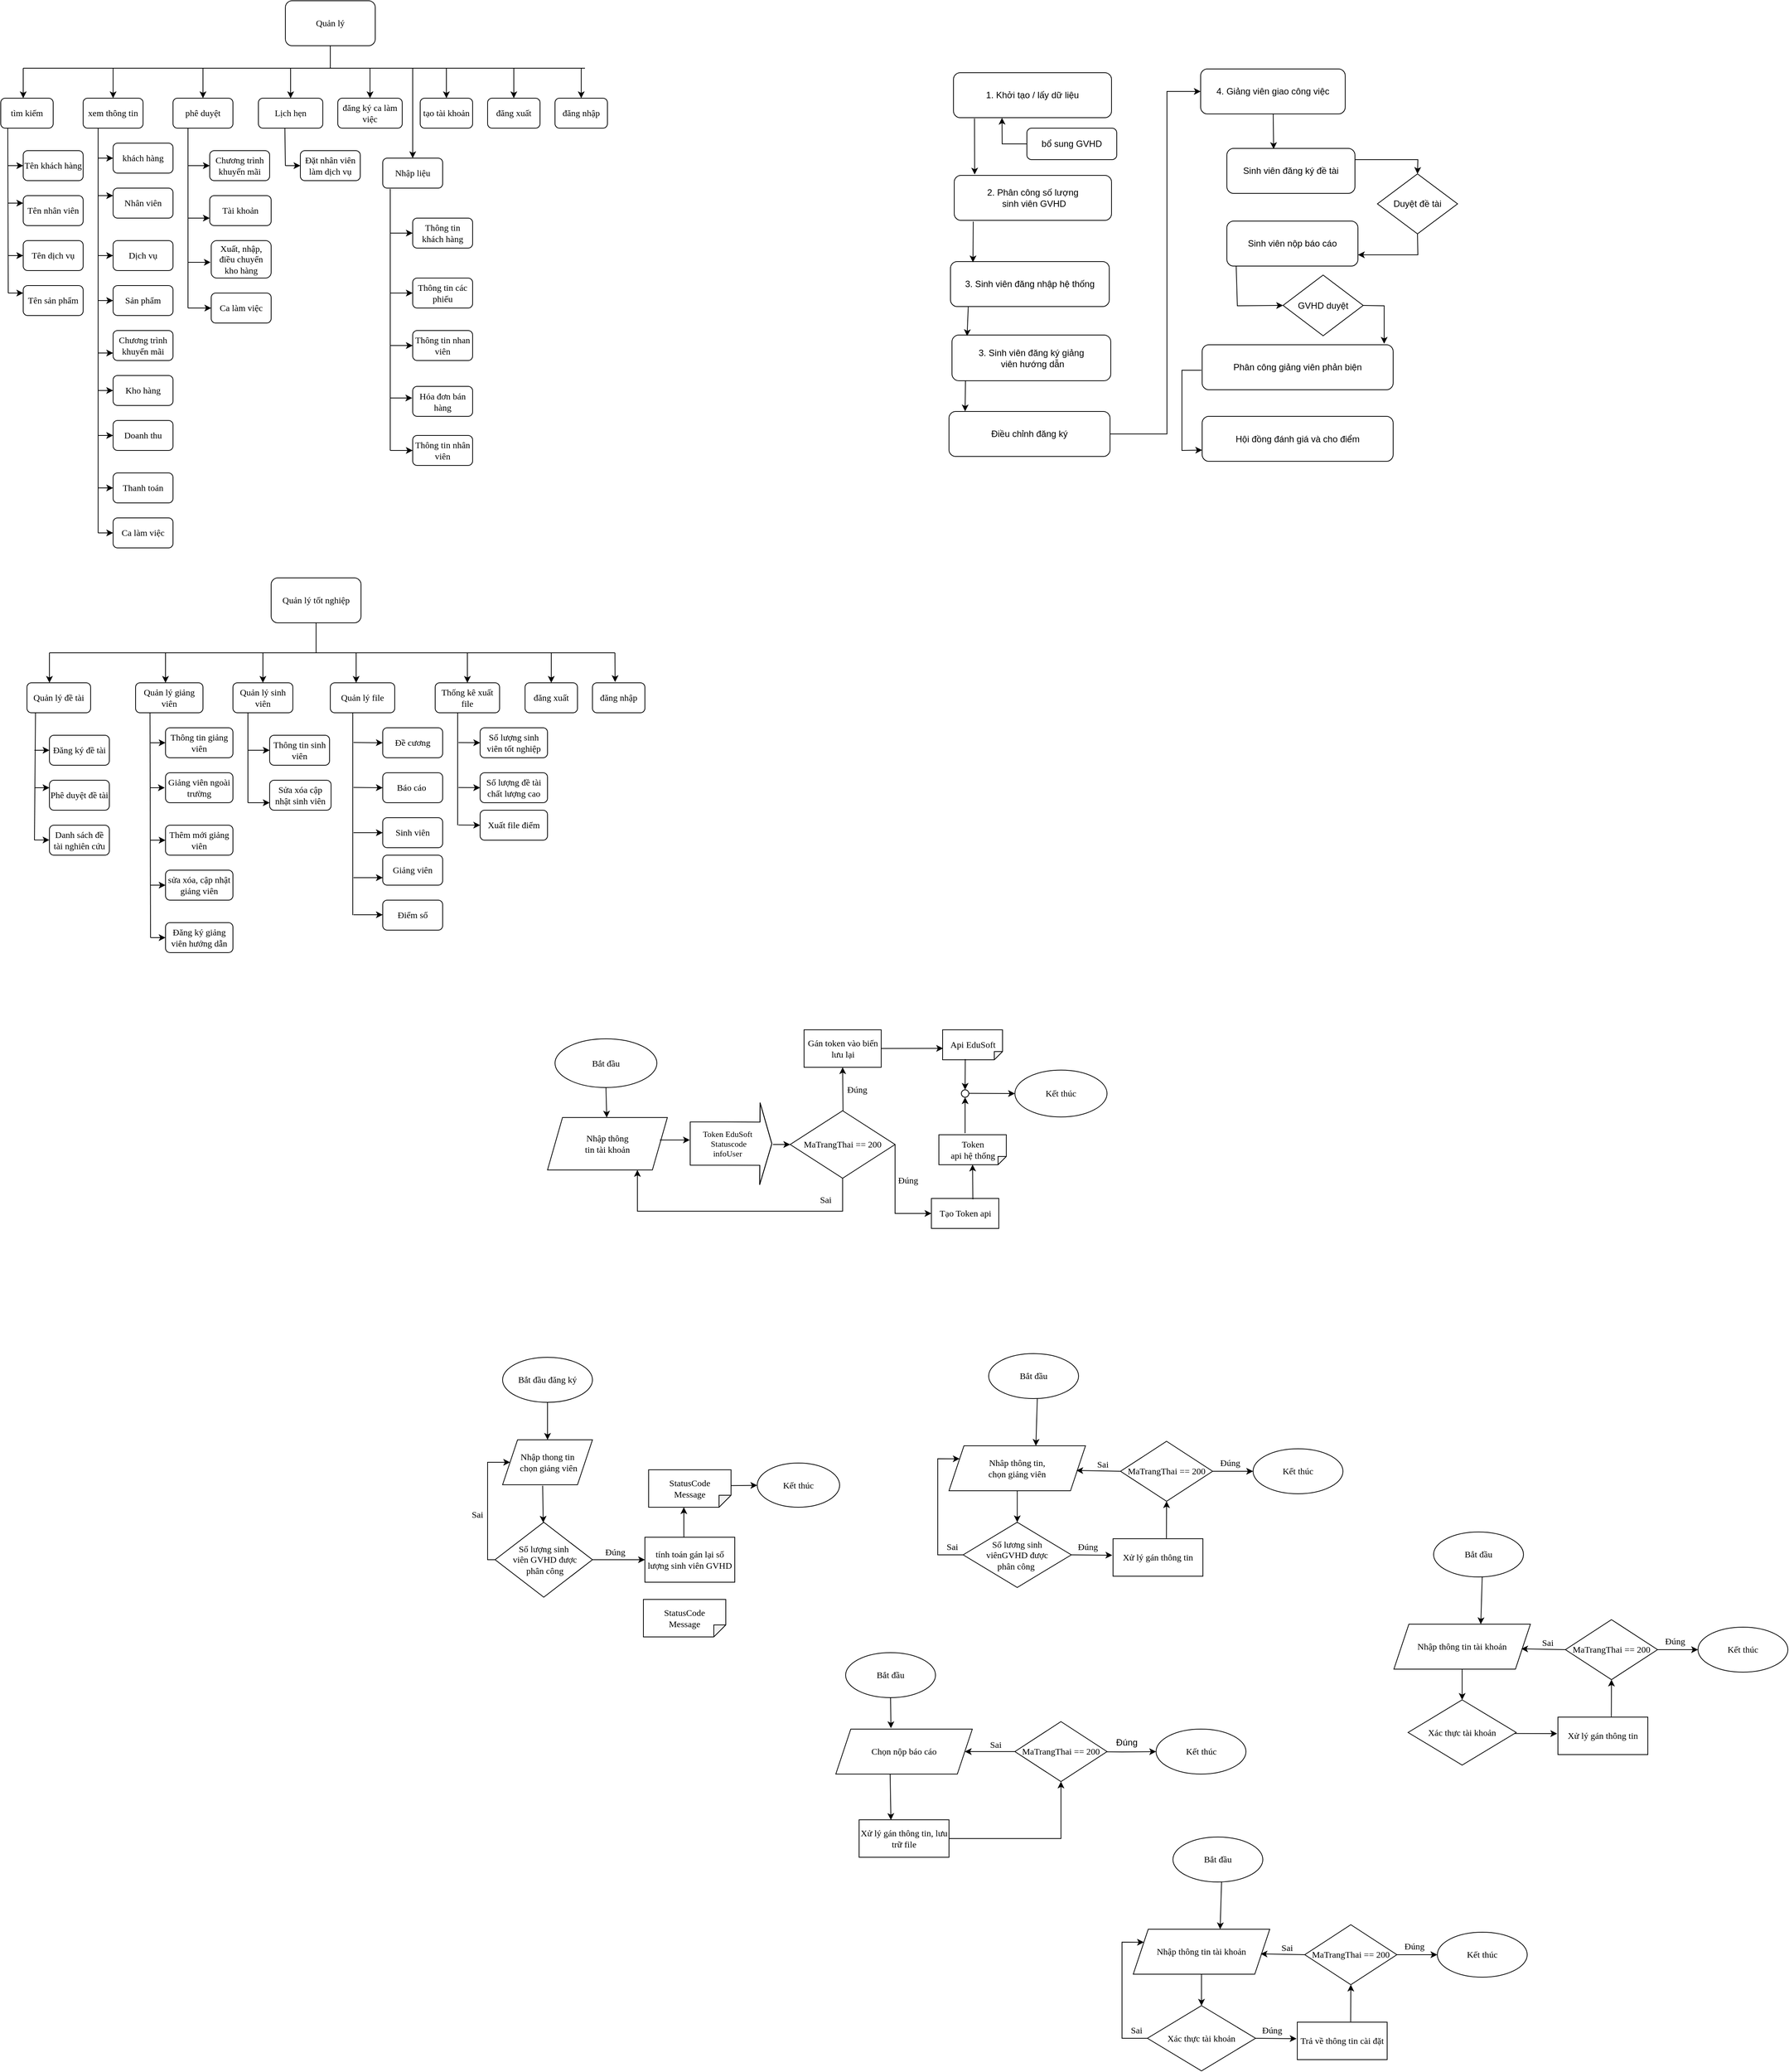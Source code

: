 <mxfile version="14.5.3" type="github">
  <diagram id="z-KDvzGFbSrlj_xUQ9Ki" name="Page-1">
    <mxGraphModel dx="865" dy="483" grid="0" gridSize="10" guides="1" tooltips="1" connect="1" arrows="1" fold="1" page="1" pageScale="1" pageWidth="3300" pageHeight="4681" math="0" shadow="0">
      <root>
        <mxCell id="0" />
        <mxCell id="1" parent="0" />
        <mxCell id="95K2ZgqMUbVesxknpvKI-1" value="Quản lý" style="rounded=1;whiteSpace=wrap;html=1;fontFamily=Times New Roman;" parent="1" vertex="1">
          <mxGeometry x="390" y="30" width="120" height="60" as="geometry" />
        </mxCell>
        <mxCell id="95K2ZgqMUbVesxknpvKI-4" value="" style="endArrow=none;html=1;fontFamily=Times New Roman;" parent="1" edge="1">
          <mxGeometry width="50" height="50" relative="1" as="geometry">
            <mxPoint x="40" y="120" as="sourcePoint" />
            <mxPoint x="790" y="120" as="targetPoint" />
          </mxGeometry>
        </mxCell>
        <mxCell id="95K2ZgqMUbVesxknpvKI-5" value="" style="endArrow=none;html=1;entryX=0.5;entryY=1;entryDx=0;entryDy=0;fontFamily=Times New Roman;" parent="1" target="95K2ZgqMUbVesxknpvKI-1" edge="1">
          <mxGeometry width="50" height="50" relative="1" as="geometry">
            <mxPoint x="450" y="120" as="sourcePoint" />
            <mxPoint x="440" y="160" as="targetPoint" />
          </mxGeometry>
        </mxCell>
        <mxCell id="95K2ZgqMUbVesxknpvKI-6" value="" style="endArrow=classic;html=1;fontFamily=Times New Roman;" parent="1" edge="1">
          <mxGeometry width="50" height="50" relative="1" as="geometry">
            <mxPoint x="40" y="120" as="sourcePoint" />
            <mxPoint x="40" y="160" as="targetPoint" />
          </mxGeometry>
        </mxCell>
        <mxCell id="95K2ZgqMUbVesxknpvKI-7" value="đăng nhập" style="rounded=1;whiteSpace=wrap;html=1;fontFamily=Times New Roman;" parent="1" vertex="1">
          <mxGeometry x="750" y="160" width="70" height="40" as="geometry" />
        </mxCell>
        <mxCell id="95K2ZgqMUbVesxknpvKI-8" value="tạo tài khoản" style="rounded=1;whiteSpace=wrap;html=1;fontFamily=Times New Roman;" parent="1" vertex="1">
          <mxGeometry x="570" y="160" width="70" height="40" as="geometry" />
        </mxCell>
        <mxCell id="95K2ZgqMUbVesxknpvKI-9" value="đăng xuất" style="rounded=1;whiteSpace=wrap;html=1;fontFamily=Times New Roman;" parent="1" vertex="1">
          <mxGeometry x="660" y="160" width="70" height="40" as="geometry" />
        </mxCell>
        <mxCell id="95K2ZgqMUbVesxknpvKI-10" value="" style="endArrow=classic;html=1;entryX=0.5;entryY=0;entryDx=0;entryDy=0;fontFamily=Times New Roman;" parent="1" target="95K2ZgqMUbVesxknpvKI-7" edge="1">
          <mxGeometry width="50" height="50" relative="1" as="geometry">
            <mxPoint x="785" y="120" as="sourcePoint" />
            <mxPoint x="350" y="210" as="targetPoint" />
            <Array as="points" />
          </mxGeometry>
        </mxCell>
        <mxCell id="95K2ZgqMUbVesxknpvKI-11" value="" style="endArrow=classic;html=1;entryX=0.5;entryY=0;entryDx=0;entryDy=0;fontFamily=Times New Roman;" parent="1" target="95K2ZgqMUbVesxknpvKI-9" edge="1">
          <mxGeometry width="50" height="50" relative="1" as="geometry">
            <mxPoint x="695" y="120" as="sourcePoint" />
            <mxPoint x="795" y="170" as="targetPoint" />
            <Array as="points" />
          </mxGeometry>
        </mxCell>
        <mxCell id="95K2ZgqMUbVesxknpvKI-12" value="" style="endArrow=classic;html=1;entryX=0.5;entryY=0;entryDx=0;entryDy=0;fontFamily=Times New Roman;" parent="1" target="95K2ZgqMUbVesxknpvKI-8" edge="1">
          <mxGeometry width="50" height="50" relative="1" as="geometry">
            <mxPoint x="605" y="120" as="sourcePoint" />
            <mxPoint x="705" y="170" as="targetPoint" />
            <Array as="points" />
          </mxGeometry>
        </mxCell>
        <mxCell id="95K2ZgqMUbVesxknpvKI-13" value="tìm kiếm" style="rounded=1;whiteSpace=wrap;html=1;fontFamily=Times New Roman;" parent="1" vertex="1">
          <mxGeometry x="10" y="160" width="70" height="40" as="geometry" />
        </mxCell>
        <mxCell id="95K2ZgqMUbVesxknpvKI-14" value="xem thông tin" style="rounded=1;whiteSpace=wrap;html=1;fontFamily=Times New Roman;" parent="1" vertex="1">
          <mxGeometry x="120" y="160" width="80" height="40" as="geometry" />
        </mxCell>
        <mxCell id="95K2ZgqMUbVesxknpvKI-15" value="phê duyệt" style="rounded=1;whiteSpace=wrap;html=1;fontFamily=Times New Roman;" parent="1" vertex="1">
          <mxGeometry x="240" y="160" width="80" height="40" as="geometry" />
        </mxCell>
        <mxCell id="95K2ZgqMUbVesxknpvKI-16" value="Lịch hẹn" style="rounded=1;whiteSpace=wrap;html=1;fontFamily=Times New Roman;" parent="1" vertex="1">
          <mxGeometry x="354" y="160" width="86" height="40" as="geometry" />
        </mxCell>
        <mxCell id="95K2ZgqMUbVesxknpvKI-17" value="đăng ký ca làm việc" style="rounded=1;whiteSpace=wrap;html=1;fontFamily=Times New Roman;" parent="1" vertex="1">
          <mxGeometry x="460" y="160" width="86" height="40" as="geometry" />
        </mxCell>
        <mxCell id="95K2ZgqMUbVesxknpvKI-18" value="" style="endArrow=classic;html=1;entryX=0.5;entryY=0;entryDx=0;entryDy=0;fontFamily=Times New Roman;" parent="1" target="95K2ZgqMUbVesxknpvKI-14" edge="1">
          <mxGeometry width="50" height="50" relative="1" as="geometry">
            <mxPoint x="160" y="120" as="sourcePoint" />
            <mxPoint x="430" y="150" as="targetPoint" />
          </mxGeometry>
        </mxCell>
        <mxCell id="95K2ZgqMUbVesxknpvKI-19" value="" style="endArrow=classic;html=1;entryX=0.5;entryY=0;entryDx=0;entryDy=0;fontFamily=Times New Roman;" parent="1" target="95K2ZgqMUbVesxknpvKI-15" edge="1">
          <mxGeometry width="50" height="50" relative="1" as="geometry">
            <mxPoint x="280" y="120" as="sourcePoint" />
            <mxPoint x="170" y="170" as="targetPoint" />
          </mxGeometry>
        </mxCell>
        <mxCell id="95K2ZgqMUbVesxknpvKI-20" value="" style="endArrow=classic;html=1;fontFamily=Times New Roman;" parent="1" edge="1">
          <mxGeometry width="50" height="50" relative="1" as="geometry">
            <mxPoint x="397" y="120" as="sourcePoint" />
            <mxPoint x="397" y="160" as="targetPoint" />
          </mxGeometry>
        </mxCell>
        <mxCell id="95K2ZgqMUbVesxknpvKI-21" value="" style="endArrow=classic;html=1;entryX=0.5;entryY=0;entryDx=0;entryDy=0;fontFamily=Times New Roman;" parent="1" target="95K2ZgqMUbVesxknpvKI-17" edge="1">
          <mxGeometry width="50" height="50" relative="1" as="geometry">
            <mxPoint x="503" y="120" as="sourcePoint" />
            <mxPoint x="190" y="190" as="targetPoint" />
          </mxGeometry>
        </mxCell>
        <mxCell id="95K2ZgqMUbVesxknpvKI-22" value="Tên khách hàng" style="rounded=1;whiteSpace=wrap;html=1;fontFamily=Times New Roman;" parent="1" vertex="1">
          <mxGeometry x="40" y="230" width="80" height="40" as="geometry" />
        </mxCell>
        <mxCell id="95K2ZgqMUbVesxknpvKI-23" value="Tên nhân viên" style="rounded=1;whiteSpace=wrap;html=1;fontFamily=Times New Roman;" parent="1" vertex="1">
          <mxGeometry x="40" y="290" width="80" height="40" as="geometry" />
        </mxCell>
        <mxCell id="95K2ZgqMUbVesxknpvKI-24" value="Tên dịch vụ" style="rounded=1;whiteSpace=wrap;html=1;fontFamily=Times New Roman;" parent="1" vertex="1">
          <mxGeometry x="40" y="350" width="80" height="40" as="geometry" />
        </mxCell>
        <mxCell id="95K2ZgqMUbVesxknpvKI-25" value="Tên sản phẩm" style="rounded=1;whiteSpace=wrap;html=1;fontFamily=Times New Roman;" parent="1" vertex="1">
          <mxGeometry x="40" y="410" width="80" height="40" as="geometry" />
        </mxCell>
        <mxCell id="95K2ZgqMUbVesxknpvKI-29" value="" style="endArrow=none;html=1;exitX=0.134;exitY=1.013;exitDx=0;exitDy=0;exitPerimeter=0;fontFamily=Times New Roman;" parent="1" source="95K2ZgqMUbVesxknpvKI-13" edge="1">
          <mxGeometry width="50" height="50" relative="1" as="geometry">
            <mxPoint x="10" y="201" as="sourcePoint" />
            <mxPoint x="20" y="420" as="targetPoint" />
          </mxGeometry>
        </mxCell>
        <mxCell id="95K2ZgqMUbVesxknpvKI-32" value="" style="endArrow=classic;html=1;entryX=0;entryY=0.25;entryDx=0;entryDy=0;fontFamily=Times New Roman;" parent="1" target="95K2ZgqMUbVesxknpvKI-25" edge="1">
          <mxGeometry width="50" height="50" relative="1" as="geometry">
            <mxPoint x="20" y="420" as="sourcePoint" />
            <mxPoint x="430" y="350" as="targetPoint" />
          </mxGeometry>
        </mxCell>
        <mxCell id="95K2ZgqMUbVesxknpvKI-33" value="" style="endArrow=classic;html=1;entryX=0;entryY=0.5;entryDx=0;entryDy=0;fontFamily=Times New Roman;" parent="1" target="95K2ZgqMUbVesxknpvKI-24" edge="1">
          <mxGeometry width="50" height="50" relative="1" as="geometry">
            <mxPoint x="20" y="370" as="sourcePoint" />
            <mxPoint x="50" y="430" as="targetPoint" />
          </mxGeometry>
        </mxCell>
        <mxCell id="95K2ZgqMUbVesxknpvKI-34" value="" style="endArrow=classic;html=1;entryX=0;entryY=0.25;entryDx=0;entryDy=0;fontFamily=Times New Roman;" parent="1" target="95K2ZgqMUbVesxknpvKI-23" edge="1">
          <mxGeometry width="50" height="50" relative="1" as="geometry">
            <mxPoint x="20" y="300" as="sourcePoint" />
            <mxPoint x="60" y="440" as="targetPoint" />
          </mxGeometry>
        </mxCell>
        <mxCell id="95K2ZgqMUbVesxknpvKI-35" value="" style="endArrow=classic;html=1;entryX=0;entryY=0.5;entryDx=0;entryDy=0;fontFamily=Times New Roman;" parent="1" target="95K2ZgqMUbVesxknpvKI-22" edge="1">
          <mxGeometry width="50" height="50" relative="1" as="geometry">
            <mxPoint x="20" y="250" as="sourcePoint" />
            <mxPoint x="50" y="310" as="targetPoint" />
          </mxGeometry>
        </mxCell>
        <mxCell id="95K2ZgqMUbVesxknpvKI-36" value="Tài khoản" style="rounded=1;whiteSpace=wrap;html=1;fontFamily=Times New Roman;" parent="1" vertex="1">
          <mxGeometry x="289" y="290" width="82" height="40" as="geometry" />
        </mxCell>
        <mxCell id="95K2ZgqMUbVesxknpvKI-37" value="khách hàng" style="rounded=1;whiteSpace=wrap;html=1;fontFamily=Times New Roman;" parent="1" vertex="1">
          <mxGeometry x="160" y="220" width="80" height="40" as="geometry" />
        </mxCell>
        <mxCell id="95K2ZgqMUbVesxknpvKI-38" value="Nhân viên" style="rounded=1;whiteSpace=wrap;html=1;fontFamily=Times New Roman;" parent="1" vertex="1">
          <mxGeometry x="160" y="280" width="80" height="40" as="geometry" />
        </mxCell>
        <mxCell id="95K2ZgqMUbVesxknpvKI-39" value="Dịch vụ" style="rounded=1;whiteSpace=wrap;html=1;fontFamily=Times New Roman;" parent="1" vertex="1">
          <mxGeometry x="160" y="350" width="80" height="40" as="geometry" />
        </mxCell>
        <mxCell id="95K2ZgqMUbVesxknpvKI-40" value="Sản phẩm" style="rounded=1;whiteSpace=wrap;html=1;fontFamily=Times New Roman;" parent="1" vertex="1">
          <mxGeometry x="160" y="410" width="80" height="40" as="geometry" />
        </mxCell>
        <mxCell id="95K2ZgqMUbVesxknpvKI-41" value="Chương trình khuyến mãi" style="rounded=1;whiteSpace=wrap;html=1;fontFamily=Times New Roman;" parent="1" vertex="1">
          <mxGeometry x="160" y="470" width="80" height="40" as="geometry" />
        </mxCell>
        <mxCell id="95K2ZgqMUbVesxknpvKI-42" value="Kho hàng" style="rounded=1;whiteSpace=wrap;html=1;fontFamily=Times New Roman;" parent="1" vertex="1">
          <mxGeometry x="160" y="530" width="80" height="40" as="geometry" />
        </mxCell>
        <mxCell id="95K2ZgqMUbVesxknpvKI-43" value="Doanh thu" style="rounded=1;whiteSpace=wrap;html=1;fontFamily=Times New Roman;" parent="1" vertex="1">
          <mxGeometry x="160" y="590" width="80" height="40" as="geometry" />
        </mxCell>
        <mxCell id="95K2ZgqMUbVesxknpvKI-44" value="Thanh toán" style="rounded=1;whiteSpace=wrap;html=1;fontFamily=Times New Roman;" parent="1" vertex="1">
          <mxGeometry x="160" y="660" width="80" height="40" as="geometry" />
        </mxCell>
        <mxCell id="95K2ZgqMUbVesxknpvKI-45" value="Chương trình khuyến mãi" style="rounded=1;whiteSpace=wrap;html=1;fontFamily=Times New Roman;" parent="1" vertex="1">
          <mxGeometry x="289" y="230" width="80" height="40" as="geometry" />
        </mxCell>
        <mxCell id="95K2ZgqMUbVesxknpvKI-46" value="Xuất, nhập,&lt;br&gt;điều chuyển kho hàng" style="rounded=1;whiteSpace=wrap;html=1;fontFamily=Times New Roman;" parent="1" vertex="1">
          <mxGeometry x="291" y="350" width="80" height="50" as="geometry" />
        </mxCell>
        <mxCell id="95K2ZgqMUbVesxknpvKI-47" value="Ca làm việc" style="rounded=1;whiteSpace=wrap;html=1;fontFamily=Times New Roman;" parent="1" vertex="1">
          <mxGeometry x="160" y="720" width="80" height="40" as="geometry" />
        </mxCell>
        <mxCell id="95K2ZgqMUbVesxknpvKI-48" value="Ca làm việc" style="rounded=1;whiteSpace=wrap;html=1;fontFamily=Times New Roman;" parent="1" vertex="1">
          <mxGeometry x="291" y="420" width="80" height="40" as="geometry" />
        </mxCell>
        <mxCell id="95K2ZgqMUbVesxknpvKI-49" value="Đặt nhân viên làm dịch vụ" style="rounded=1;whiteSpace=wrap;html=1;fontFamily=Times New Roman;" parent="1" vertex="1">
          <mxGeometry x="410" y="230" width="80" height="40" as="geometry" />
        </mxCell>
        <mxCell id="95K2ZgqMUbVesxknpvKI-51" value="" style="endArrow=none;html=1;exitX=0.25;exitY=1;exitDx=0;exitDy=0;fontFamily=Times New Roman;" parent="1" source="95K2ZgqMUbVesxknpvKI-14" edge="1">
          <mxGeometry width="50" height="50" relative="1" as="geometry">
            <mxPoint x="400" y="300" as="sourcePoint" />
            <mxPoint x="140" y="740" as="targetPoint" />
          </mxGeometry>
        </mxCell>
        <mxCell id="95K2ZgqMUbVesxknpvKI-52" value="" style="endArrow=classic;html=1;entryX=0;entryY=0.5;entryDx=0;entryDy=0;fontFamily=Times New Roman;" parent="1" target="95K2ZgqMUbVesxknpvKI-47" edge="1">
          <mxGeometry width="50" height="50" relative="1" as="geometry">
            <mxPoint x="140" y="740" as="sourcePoint" />
            <mxPoint x="450" y="580" as="targetPoint" />
          </mxGeometry>
        </mxCell>
        <mxCell id="95K2ZgqMUbVesxknpvKI-53" value="" style="endArrow=classic;html=1;entryX=0;entryY=0.5;entryDx=0;entryDy=0;fontFamily=Times New Roman;" parent="1" target="95K2ZgqMUbVesxknpvKI-44" edge="1">
          <mxGeometry width="50" height="50" relative="1" as="geometry">
            <mxPoint x="140" y="680" as="sourcePoint" />
            <mxPoint x="170" y="750" as="targetPoint" />
          </mxGeometry>
        </mxCell>
        <mxCell id="95K2ZgqMUbVesxknpvKI-54" value="" style="endArrow=classic;html=1;entryX=0;entryY=0.5;entryDx=0;entryDy=0;fontFamily=Times New Roman;" parent="1" target="95K2ZgqMUbVesxknpvKI-43" edge="1">
          <mxGeometry width="50" height="50" relative="1" as="geometry">
            <mxPoint x="140" y="610" as="sourcePoint" />
            <mxPoint x="170" y="690" as="targetPoint" />
          </mxGeometry>
        </mxCell>
        <mxCell id="95K2ZgqMUbVesxknpvKI-55" value="" style="endArrow=classic;html=1;fontFamily=Times New Roman;" parent="1" target="95K2ZgqMUbVesxknpvKI-42" edge="1">
          <mxGeometry width="50" height="50" relative="1" as="geometry">
            <mxPoint x="140" y="550" as="sourcePoint" />
            <mxPoint x="170" y="620" as="targetPoint" />
          </mxGeometry>
        </mxCell>
        <mxCell id="95K2ZgqMUbVesxknpvKI-56" value="" style="endArrow=classic;html=1;entryX=0;entryY=0.75;entryDx=0;entryDy=0;fontFamily=Times New Roman;" parent="1" target="95K2ZgqMUbVesxknpvKI-41" edge="1">
          <mxGeometry width="50" height="50" relative="1" as="geometry">
            <mxPoint x="140" y="500" as="sourcePoint" />
            <mxPoint x="180" y="630" as="targetPoint" />
          </mxGeometry>
        </mxCell>
        <mxCell id="95K2ZgqMUbVesxknpvKI-57" value="" style="endArrow=classic;html=1;entryX=0;entryY=0.5;entryDx=0;entryDy=0;fontFamily=Times New Roman;" parent="1" target="95K2ZgqMUbVesxknpvKI-40" edge="1">
          <mxGeometry width="50" height="50" relative="1" as="geometry">
            <mxPoint x="140" y="430" as="sourcePoint" />
            <mxPoint x="170" y="510" as="targetPoint" />
          </mxGeometry>
        </mxCell>
        <mxCell id="95K2ZgqMUbVesxknpvKI-58" value="" style="endArrow=classic;html=1;fontFamily=Times New Roman;" parent="1" target="95K2ZgqMUbVesxknpvKI-39" edge="1">
          <mxGeometry width="50" height="50" relative="1" as="geometry">
            <mxPoint x="140" y="370" as="sourcePoint" />
            <mxPoint x="180" y="520" as="targetPoint" />
          </mxGeometry>
        </mxCell>
        <mxCell id="95K2ZgqMUbVesxknpvKI-59" value="" style="endArrow=classic;html=1;entryX=0;entryY=0.25;entryDx=0;entryDy=0;fontFamily=Times New Roman;" parent="1" target="95K2ZgqMUbVesxknpvKI-38" edge="1">
          <mxGeometry width="50" height="50" relative="1" as="geometry">
            <mxPoint x="140" y="290" as="sourcePoint" />
            <mxPoint x="190" y="530" as="targetPoint" />
          </mxGeometry>
        </mxCell>
        <mxCell id="95K2ZgqMUbVesxknpvKI-60" value="" style="endArrow=classic;html=1;entryX=0;entryY=0.5;entryDx=0;entryDy=0;fontFamily=Times New Roman;" parent="1" target="95K2ZgqMUbVesxknpvKI-37" edge="1">
          <mxGeometry width="50" height="50" relative="1" as="geometry">
            <mxPoint x="140" y="240" as="sourcePoint" />
            <mxPoint x="200" y="540" as="targetPoint" />
          </mxGeometry>
        </mxCell>
        <mxCell id="95K2ZgqMUbVesxknpvKI-61" value="" style="endArrow=none;html=1;exitX=0.25;exitY=1;exitDx=0;exitDy=0;fontFamily=Times New Roman;" parent="1" source="95K2ZgqMUbVesxknpvKI-15" edge="1">
          <mxGeometry width="50" height="50" relative="1" as="geometry">
            <mxPoint x="400" y="320" as="sourcePoint" />
            <mxPoint x="260" y="440" as="targetPoint" />
          </mxGeometry>
        </mxCell>
        <mxCell id="95K2ZgqMUbVesxknpvKI-62" value="" style="endArrow=classic;html=1;fontFamily=Times New Roman;" parent="1" target="95K2ZgqMUbVesxknpvKI-48" edge="1">
          <mxGeometry width="50" height="50" relative="1" as="geometry">
            <mxPoint x="260" y="440" as="sourcePoint" />
            <mxPoint x="450" y="270" as="targetPoint" />
          </mxGeometry>
        </mxCell>
        <mxCell id="95K2ZgqMUbVesxknpvKI-63" value="" style="endArrow=classic;html=1;entryX=-0.009;entryY=0.579;entryDx=0;entryDy=0;entryPerimeter=0;fontFamily=Times New Roman;" parent="1" target="95K2ZgqMUbVesxknpvKI-46" edge="1">
          <mxGeometry width="50" height="50" relative="1" as="geometry">
            <mxPoint x="260" y="379" as="sourcePoint" />
            <mxPoint x="301" y="450" as="targetPoint" />
          </mxGeometry>
        </mxCell>
        <mxCell id="95K2ZgqMUbVesxknpvKI-64" value="" style="endArrow=classic;html=1;entryX=0;entryY=0.75;entryDx=0;entryDy=0;fontFamily=Times New Roman;" parent="1" target="95K2ZgqMUbVesxknpvKI-36" edge="1">
          <mxGeometry width="50" height="50" relative="1" as="geometry">
            <mxPoint x="260" y="320" as="sourcePoint" />
            <mxPoint x="311" y="460" as="targetPoint" />
          </mxGeometry>
        </mxCell>
        <mxCell id="95K2ZgqMUbVesxknpvKI-65" value="" style="endArrow=classic;html=1;fontFamily=Times New Roman;" parent="1" target="95K2ZgqMUbVesxknpvKI-45" edge="1">
          <mxGeometry width="50" height="50" relative="1" as="geometry">
            <mxPoint x="260" y="250" as="sourcePoint" />
            <mxPoint x="299" y="330" as="targetPoint" />
          </mxGeometry>
        </mxCell>
        <mxCell id="95K2ZgqMUbVesxknpvKI-66" value="" style="endArrow=classic;html=1;entryX=0;entryY=0.5;entryDx=0;entryDy=0;fontFamily=Times New Roman;" parent="1" target="95K2ZgqMUbVesxknpvKI-49" edge="1">
          <mxGeometry width="50" height="50" relative="1" as="geometry">
            <mxPoint x="390" y="250" as="sourcePoint" />
            <mxPoint x="380" y="290" as="targetPoint" />
            <Array as="points">
              <mxPoint x="397" y="250" />
            </Array>
          </mxGeometry>
        </mxCell>
        <mxCell id="95K2ZgqMUbVesxknpvKI-67" value="" style="endArrow=none;html=1;entryX=0.411;entryY=1.007;entryDx=0;entryDy=0;entryPerimeter=0;fontFamily=Times New Roman;" parent="1" target="95K2ZgqMUbVesxknpvKI-16" edge="1">
          <mxGeometry width="50" height="50" relative="1" as="geometry">
            <mxPoint x="390" y="250" as="sourcePoint" />
            <mxPoint x="380" y="210" as="targetPoint" />
          </mxGeometry>
        </mxCell>
        <mxCell id="bsV0zSkKfUkpSQHjOfgv-1" value="Nhập liệu" style="rounded=1;whiteSpace=wrap;html=1;fontFamily=Times New Roman;" parent="1" vertex="1">
          <mxGeometry x="520" y="240" width="80" height="40" as="geometry" />
        </mxCell>
        <mxCell id="bsV0zSkKfUkpSQHjOfgv-2" value="" style="endArrow=classic;html=1;entryX=0.5;entryY=0;entryDx=0;entryDy=0;fontFamily=Times New Roman;" parent="1" target="bsV0zSkKfUkpSQHjOfgv-1" edge="1">
          <mxGeometry width="50" height="50" relative="1" as="geometry">
            <mxPoint x="560" y="120" as="sourcePoint" />
            <mxPoint x="440" y="380" as="targetPoint" />
          </mxGeometry>
        </mxCell>
        <mxCell id="bsV0zSkKfUkpSQHjOfgv-4" value="Thông tin khách hàng" style="rounded=1;whiteSpace=wrap;html=1;fontFamily=Times New Roman;" parent="1" vertex="1">
          <mxGeometry x="560" y="320" width="80" height="40" as="geometry" />
        </mxCell>
        <mxCell id="bsV0zSkKfUkpSQHjOfgv-5" value="Thông tin các phiếu" style="rounded=1;whiteSpace=wrap;html=1;fontFamily=Times New Roman;" parent="1" vertex="1">
          <mxGeometry x="560" y="400" width="80" height="40" as="geometry" />
        </mxCell>
        <mxCell id="bsV0zSkKfUkpSQHjOfgv-6" value="Hóa đơn bán hàng" style="rounded=1;whiteSpace=wrap;html=1;fontFamily=Times New Roman;" parent="1" vertex="1">
          <mxGeometry x="560" y="544.5" width="80" height="40" as="geometry" />
        </mxCell>
        <mxCell id="bsV0zSkKfUkpSQHjOfgv-7" value="Thông tin nhân viên" style="rounded=1;whiteSpace=wrap;html=1;fontFamily=Times New Roman;" parent="1" vertex="1">
          <mxGeometry x="560" y="610" width="80" height="40" as="geometry" />
        </mxCell>
        <mxCell id="bsV0zSkKfUkpSQHjOfgv-8" value="Thông tin nhan viên" style="rounded=1;whiteSpace=wrap;html=1;fontFamily=Times New Roman;" parent="1" vertex="1">
          <mxGeometry x="560" y="470" width="80" height="40" as="geometry" />
        </mxCell>
        <mxCell id="bsV0zSkKfUkpSQHjOfgv-10" value="" style="endArrow=none;html=1;fontFamily=Times New Roman;" parent="1" edge="1">
          <mxGeometry width="50" height="50" relative="1" as="geometry">
            <mxPoint x="530" y="281" as="sourcePoint" />
            <mxPoint x="530" y="630" as="targetPoint" />
          </mxGeometry>
        </mxCell>
        <mxCell id="bsV0zSkKfUkpSQHjOfgv-11" value="" style="endArrow=classic;html=1;fontFamily=Times New Roman;" parent="1" target="bsV0zSkKfUkpSQHjOfgv-7" edge="1">
          <mxGeometry width="50" height="50" relative="1" as="geometry">
            <mxPoint x="530" y="630" as="sourcePoint" />
            <mxPoint x="440" y="370" as="targetPoint" />
          </mxGeometry>
        </mxCell>
        <mxCell id="bsV0zSkKfUkpSQHjOfgv-12" value="" style="endArrow=classic;html=1;entryX=-0.008;entryY=0.388;entryDx=0;entryDy=0;entryPerimeter=0;fontFamily=Times New Roman;" parent="1" target="bsV0zSkKfUkpSQHjOfgv-6" edge="1">
          <mxGeometry width="50" height="50" relative="1" as="geometry">
            <mxPoint x="530" y="560" as="sourcePoint" />
            <mxPoint x="560" y="565" as="targetPoint" />
          </mxGeometry>
        </mxCell>
        <mxCell id="bsV0zSkKfUkpSQHjOfgv-13" value="" style="endArrow=classic;html=1;entryX=0;entryY=0.5;entryDx=0;entryDy=0;fontFamily=Times New Roman;" parent="1" target="bsV0zSkKfUkpSQHjOfgv-8" edge="1">
          <mxGeometry width="50" height="50" relative="1" as="geometry">
            <mxPoint x="530" y="490" as="sourcePoint" />
            <mxPoint x="580" y="650" as="targetPoint" />
          </mxGeometry>
        </mxCell>
        <mxCell id="bsV0zSkKfUkpSQHjOfgv-14" value="" style="endArrow=classic;html=1;entryX=0;entryY=0.5;entryDx=0;entryDy=0;fontFamily=Times New Roman;" parent="1" target="bsV0zSkKfUkpSQHjOfgv-5" edge="1">
          <mxGeometry width="50" height="50" relative="1" as="geometry">
            <mxPoint x="530" y="420" as="sourcePoint" />
            <mxPoint x="570" y="500" as="targetPoint" />
          </mxGeometry>
        </mxCell>
        <mxCell id="bsV0zSkKfUkpSQHjOfgv-15" value="" style="endArrow=classic;html=1;entryX=0;entryY=0.5;entryDx=0;entryDy=0;fontFamily=Times New Roman;" parent="1" target="bsV0zSkKfUkpSQHjOfgv-4" edge="1">
          <mxGeometry width="50" height="50" relative="1" as="geometry">
            <mxPoint x="530" y="340" as="sourcePoint" />
            <mxPoint x="570" y="430" as="targetPoint" />
          </mxGeometry>
        </mxCell>
        <mxCell id="xGEsHQhmv9ELRIdHM0-A-2" value="Quản lý tốt nghiệp" style="rounded=1;whiteSpace=wrap;html=1;fontFamily=Times New Roman;" parent="1" vertex="1">
          <mxGeometry x="371" y="800" width="120" height="60" as="geometry" />
        </mxCell>
        <mxCell id="xGEsHQhmv9ELRIdHM0-A-3" value="" style="endArrow=none;html=1;fontFamily=Times New Roman;" parent="1" edge="1">
          <mxGeometry width="50" height="50" relative="1" as="geometry">
            <mxPoint x="75" y="900" as="sourcePoint" />
            <mxPoint x="830" y="900" as="targetPoint" />
          </mxGeometry>
        </mxCell>
        <mxCell id="xGEsHQhmv9ELRIdHM0-A-4" value="" style="endArrow=none;html=1;entryX=0.5;entryY=1;entryDx=0;entryDy=0;fontFamily=Times New Roman;" parent="1" target="xGEsHQhmv9ELRIdHM0-A-2" edge="1">
          <mxGeometry width="50" height="50" relative="1" as="geometry">
            <mxPoint x="431" y="900" as="sourcePoint" />
            <mxPoint x="475" y="940" as="targetPoint" />
          </mxGeometry>
        </mxCell>
        <mxCell id="xGEsHQhmv9ELRIdHM0-A-5" value="" style="endArrow=classic;html=1;fontFamily=Times New Roman;" parent="1" edge="1">
          <mxGeometry width="50" height="50" relative="1" as="geometry">
            <mxPoint x="75" y="900" as="sourcePoint" />
            <mxPoint x="75" y="940" as="targetPoint" />
          </mxGeometry>
        </mxCell>
        <mxCell id="xGEsHQhmv9ELRIdHM0-A-6" value="đăng nhập" style="rounded=1;whiteSpace=wrap;html=1;fontFamily=Times New Roman;" parent="1" vertex="1">
          <mxGeometry x="800" y="940" width="70" height="40" as="geometry" />
        </mxCell>
        <mxCell id="xGEsHQhmv9ELRIdHM0-A-8" value="đăng xuất" style="rounded=1;whiteSpace=wrap;html=1;fontFamily=Times New Roman;" parent="1" vertex="1">
          <mxGeometry x="710" y="940" width="70" height="40" as="geometry" />
        </mxCell>
        <mxCell id="xGEsHQhmv9ELRIdHM0-A-9" value="" style="endArrow=classic;html=1;entryX=0.432;entryY=-0.026;entryDx=0;entryDy=0;entryPerimeter=0;fontFamily=Times New Roman;" parent="1" target="xGEsHQhmv9ELRIdHM0-A-6" edge="1">
          <mxGeometry width="50" height="50" relative="1" as="geometry">
            <mxPoint x="830" y="900" as="sourcePoint" />
            <mxPoint x="385" y="990" as="targetPoint" />
            <Array as="points" />
          </mxGeometry>
        </mxCell>
        <mxCell id="xGEsHQhmv9ELRIdHM0-A-10" value="" style="endArrow=classic;html=1;entryX=0.5;entryY=0;entryDx=0;entryDy=0;fontFamily=Times New Roman;" parent="1" target="xGEsHQhmv9ELRIdHM0-A-8" edge="1">
          <mxGeometry width="50" height="50" relative="1" as="geometry">
            <mxPoint x="745" y="900" as="sourcePoint" />
            <mxPoint x="830" y="950" as="targetPoint" />
            <Array as="points" />
          </mxGeometry>
        </mxCell>
        <mxCell id="xGEsHQhmv9ELRIdHM0-A-12" value="Quản lý đề tài" style="rounded=1;whiteSpace=wrap;html=1;fontFamily=Times New Roman;" parent="1" vertex="1">
          <mxGeometry x="45" y="940" width="85" height="40" as="geometry" />
        </mxCell>
        <mxCell id="xGEsHQhmv9ELRIdHM0-A-13" value="Quản lý giảng viên" style="rounded=1;whiteSpace=wrap;html=1;fontFamily=Times New Roman;" parent="1" vertex="1">
          <mxGeometry x="190" y="940" width="90" height="40" as="geometry" />
        </mxCell>
        <mxCell id="xGEsHQhmv9ELRIdHM0-A-14" value="Quản lý sinh viên" style="rounded=1;whiteSpace=wrap;html=1;fontFamily=Times New Roman;" parent="1" vertex="1">
          <mxGeometry x="320" y="940" width="80" height="40" as="geometry" />
        </mxCell>
        <mxCell id="xGEsHQhmv9ELRIdHM0-A-15" value="Quản lý file" style="rounded=1;whiteSpace=wrap;html=1;fontFamily=Times New Roman;" parent="1" vertex="1">
          <mxGeometry x="450" y="940" width="86" height="40" as="geometry" />
        </mxCell>
        <mxCell id="xGEsHQhmv9ELRIdHM0-A-16" value="Thống kê xuất file" style="rounded=1;whiteSpace=wrap;html=1;fontFamily=Times New Roman;" parent="1" vertex="1">
          <mxGeometry x="590" y="940" width="86" height="40" as="geometry" />
        </mxCell>
        <mxCell id="xGEsHQhmv9ELRIdHM0-A-17" value="" style="endArrow=classic;html=1;entryX=0.444;entryY=0;entryDx=0;entryDy=0;entryPerimeter=0;fontFamily=Times New Roman;" parent="1" target="xGEsHQhmv9ELRIdHM0-A-13" edge="1">
          <mxGeometry width="50" height="50" relative="1" as="geometry">
            <mxPoint x="230" y="900" as="sourcePoint" />
            <mxPoint x="500" y="930" as="targetPoint" />
          </mxGeometry>
        </mxCell>
        <mxCell id="xGEsHQhmv9ELRIdHM0-A-18" value="" style="endArrow=classic;html=1;entryX=0.5;entryY=0;entryDx=0;entryDy=0;fontFamily=Times New Roman;" parent="1" target="xGEsHQhmv9ELRIdHM0-A-14" edge="1">
          <mxGeometry width="50" height="50" relative="1" as="geometry">
            <mxPoint x="360" y="900" as="sourcePoint" />
            <mxPoint x="250" y="950" as="targetPoint" />
          </mxGeometry>
        </mxCell>
        <mxCell id="xGEsHQhmv9ELRIdHM0-A-19" value="" style="endArrow=classic;html=1;fontFamily=Times New Roman;" parent="1" edge="1">
          <mxGeometry width="50" height="50" relative="1" as="geometry">
            <mxPoint x="484.5" y="900" as="sourcePoint" />
            <mxPoint x="484.5" y="940" as="targetPoint" />
          </mxGeometry>
        </mxCell>
        <mxCell id="xGEsHQhmv9ELRIdHM0-A-20" value="" style="endArrow=classic;html=1;entryX=0.5;entryY=0;entryDx=0;entryDy=0;fontFamily=Times New Roman;" parent="1" target="xGEsHQhmv9ELRIdHM0-A-16" edge="1">
          <mxGeometry width="50" height="50" relative="1" as="geometry">
            <mxPoint x="633" y="900" as="sourcePoint" />
            <mxPoint x="225" y="970" as="targetPoint" />
          </mxGeometry>
        </mxCell>
        <mxCell id="xGEsHQhmv9ELRIdHM0-A-21" value="Đăng ký đề tài" style="rounded=1;whiteSpace=wrap;html=1;fontFamily=Times New Roman;" parent="1" vertex="1">
          <mxGeometry x="75" y="1010" width="80" height="40" as="geometry" />
        </mxCell>
        <mxCell id="xGEsHQhmv9ELRIdHM0-A-22" value="Phê duyệt đề tài" style="rounded=1;whiteSpace=wrap;html=1;fontFamily=Times New Roman;" parent="1" vertex="1">
          <mxGeometry x="75" y="1070" width="80" height="40" as="geometry" />
        </mxCell>
        <mxCell id="xGEsHQhmv9ELRIdHM0-A-25" value="" style="endArrow=none;html=1;exitX=0.134;exitY=1.013;exitDx=0;exitDy=0;exitPerimeter=0;fontFamily=Times New Roman;" parent="1" source="xGEsHQhmv9ELRIdHM0-A-12" edge="1">
          <mxGeometry width="50" height="50" relative="1" as="geometry">
            <mxPoint x="45" y="981" as="sourcePoint" />
            <mxPoint x="55" y="1150" as="targetPoint" />
          </mxGeometry>
        </mxCell>
        <mxCell id="xGEsHQhmv9ELRIdHM0-A-28" value="" style="endArrow=classic;html=1;entryX=0;entryY=0.25;entryDx=0;entryDy=0;fontFamily=Times New Roman;" parent="1" target="xGEsHQhmv9ELRIdHM0-A-22" edge="1">
          <mxGeometry width="50" height="50" relative="1" as="geometry">
            <mxPoint x="55" y="1080" as="sourcePoint" />
            <mxPoint x="95" y="1220" as="targetPoint" />
          </mxGeometry>
        </mxCell>
        <mxCell id="xGEsHQhmv9ELRIdHM0-A-29" value="" style="endArrow=classic;html=1;entryX=0;entryY=0.5;entryDx=0;entryDy=0;fontFamily=Times New Roman;" parent="1" target="xGEsHQhmv9ELRIdHM0-A-21" edge="1">
          <mxGeometry width="50" height="50" relative="1" as="geometry">
            <mxPoint x="55" y="1030" as="sourcePoint" />
            <mxPoint x="85" y="1090" as="targetPoint" />
          </mxGeometry>
        </mxCell>
        <mxCell id="xGEsHQhmv9ELRIdHM0-A-30" value="Sửa xóa cập nhật sinh viên" style="rounded=1;whiteSpace=wrap;html=1;fontFamily=Times New Roman;" parent="1" vertex="1">
          <mxGeometry x="369" y="1070" width="82" height="40" as="geometry" />
        </mxCell>
        <mxCell id="xGEsHQhmv9ELRIdHM0-A-31" value="Thông tin giảng viên" style="rounded=1;whiteSpace=wrap;html=1;fontFamily=Times New Roman;" parent="1" vertex="1">
          <mxGeometry x="230" y="1000" width="90" height="40" as="geometry" />
        </mxCell>
        <mxCell id="xGEsHQhmv9ELRIdHM0-A-32" value="Giảng viên ngoài trường" style="rounded=1;whiteSpace=wrap;html=1;fontFamily=Times New Roman;" parent="1" vertex="1">
          <mxGeometry x="230" y="1060" width="90" height="40" as="geometry" />
        </mxCell>
        <mxCell id="xGEsHQhmv9ELRIdHM0-A-33" value="Thêm mới giảng viên" style="rounded=1;whiteSpace=wrap;html=1;fontFamily=Times New Roman;" parent="1" vertex="1">
          <mxGeometry x="230" y="1130" width="90" height="40" as="geometry" />
        </mxCell>
        <mxCell id="xGEsHQhmv9ELRIdHM0-A-34" value="sửa xóa, cập nhật giảng viên" style="rounded=1;whiteSpace=wrap;html=1;fontFamily=Times New Roman;" parent="1" vertex="1">
          <mxGeometry x="230" y="1190" width="90" height="40" as="geometry" />
        </mxCell>
        <mxCell id="xGEsHQhmv9ELRIdHM0-A-35" value="Đăng ký giảng viên hướng dẫn" style="rounded=1;whiteSpace=wrap;html=1;fontFamily=Times New Roman;" parent="1" vertex="1">
          <mxGeometry x="230" y="1260" width="90" height="40" as="geometry" />
        </mxCell>
        <mxCell id="xGEsHQhmv9ELRIdHM0-A-39" value="Thông tin sinh viên" style="rounded=1;whiteSpace=wrap;html=1;fontFamily=Times New Roman;" parent="1" vertex="1">
          <mxGeometry x="369" y="1010" width="80" height="40" as="geometry" />
        </mxCell>
        <mxCell id="xGEsHQhmv9ELRIdHM0-A-43" value="Đề cương" style="rounded=1;whiteSpace=wrap;html=1;fontFamily=Times New Roman;" parent="1" vertex="1">
          <mxGeometry x="520" y="1000" width="80" height="40" as="geometry" />
        </mxCell>
        <mxCell id="xGEsHQhmv9ELRIdHM0-A-44" value="" style="endArrow=none;html=1;exitX=0.214;exitY=1.012;exitDx=0;exitDy=0;exitPerimeter=0;fontFamily=Times New Roman;" parent="1" source="xGEsHQhmv9ELRIdHM0-A-13" edge="1">
          <mxGeometry width="50" height="50" relative="1" as="geometry">
            <mxPoint x="470" y="1080" as="sourcePoint" />
            <mxPoint x="210" y="1280" as="targetPoint" />
          </mxGeometry>
        </mxCell>
        <mxCell id="xGEsHQhmv9ELRIdHM0-A-49" value="" style="endArrow=classic;html=1;entryX=0;entryY=0.5;entryDx=0;entryDy=0;fontFamily=Times New Roman;" parent="1" target="xGEsHQhmv9ELRIdHM0-A-35" edge="1">
          <mxGeometry width="50" height="50" relative="1" as="geometry">
            <mxPoint x="210" y="1280" as="sourcePoint" />
            <mxPoint x="250" y="1410" as="targetPoint" />
          </mxGeometry>
        </mxCell>
        <mxCell id="xGEsHQhmv9ELRIdHM0-A-50" value="" style="endArrow=classic;html=1;entryX=0;entryY=0.5;entryDx=0;entryDy=0;fontFamily=Times New Roman;" parent="1" target="xGEsHQhmv9ELRIdHM0-A-34" edge="1">
          <mxGeometry width="50" height="50" relative="1" as="geometry">
            <mxPoint x="210" y="1210" as="sourcePoint" />
            <mxPoint x="240" y="1290" as="targetPoint" />
          </mxGeometry>
        </mxCell>
        <mxCell id="xGEsHQhmv9ELRIdHM0-A-51" value="" style="endArrow=classic;html=1;fontFamily=Times New Roman;" parent="1" target="xGEsHQhmv9ELRIdHM0-A-33" edge="1">
          <mxGeometry width="50" height="50" relative="1" as="geometry">
            <mxPoint x="210" y="1150" as="sourcePoint" />
            <mxPoint x="250" y="1300" as="targetPoint" />
          </mxGeometry>
        </mxCell>
        <mxCell id="xGEsHQhmv9ELRIdHM0-A-52" value="" style="endArrow=classic;html=1;fontFamily=Times New Roman;" parent="1" edge="1">
          <mxGeometry width="50" height="50" relative="1" as="geometry">
            <mxPoint x="210" y="1080" as="sourcePoint" />
            <mxPoint x="229" y="1080" as="targetPoint" />
          </mxGeometry>
        </mxCell>
        <mxCell id="xGEsHQhmv9ELRIdHM0-A-53" value="" style="endArrow=classic;html=1;entryX=0;entryY=0.5;entryDx=0;entryDy=0;fontFamily=Times New Roman;" parent="1" target="xGEsHQhmv9ELRIdHM0-A-31" edge="1">
          <mxGeometry width="50" height="50" relative="1" as="geometry">
            <mxPoint x="210" y="1020" as="sourcePoint" />
            <mxPoint x="270" y="1320" as="targetPoint" />
          </mxGeometry>
        </mxCell>
        <mxCell id="xGEsHQhmv9ELRIdHM0-A-54" value="" style="endArrow=none;html=1;exitX=0.25;exitY=1;exitDx=0;exitDy=0;fontFamily=Times New Roman;" parent="1" source="xGEsHQhmv9ELRIdHM0-A-14" edge="1">
          <mxGeometry width="50" height="50" relative="1" as="geometry">
            <mxPoint x="480" y="1100" as="sourcePoint" />
            <mxPoint x="340" y="1100" as="targetPoint" />
          </mxGeometry>
        </mxCell>
        <mxCell id="xGEsHQhmv9ELRIdHM0-A-57" value="" style="endArrow=classic;html=1;entryX=0;entryY=0.75;entryDx=0;entryDy=0;fontFamily=Times New Roman;" parent="1" target="xGEsHQhmv9ELRIdHM0-A-30" edge="1">
          <mxGeometry width="50" height="50" relative="1" as="geometry">
            <mxPoint x="340" y="1100" as="sourcePoint" />
            <mxPoint x="391" y="1240" as="targetPoint" />
          </mxGeometry>
        </mxCell>
        <mxCell id="xGEsHQhmv9ELRIdHM0-A-58" value="" style="endArrow=classic;html=1;fontFamily=Times New Roman;" parent="1" target="xGEsHQhmv9ELRIdHM0-A-39" edge="1">
          <mxGeometry width="50" height="50" relative="1" as="geometry">
            <mxPoint x="340" y="1030" as="sourcePoint" />
            <mxPoint x="379" y="1110" as="targetPoint" />
          </mxGeometry>
        </mxCell>
        <mxCell id="xGEsHQhmv9ELRIdHM0-A-60" value="" style="endArrow=none;html=1;fontFamily=Times New Roman;" parent="1" edge="1">
          <mxGeometry width="50" height="50" relative="1" as="geometry">
            <mxPoint x="480" y="1250" as="sourcePoint" />
            <mxPoint x="480" y="980" as="targetPoint" />
          </mxGeometry>
        </mxCell>
        <mxCell id="xGEsHQhmv9ELRIdHM0-A-76" value="" style="endArrow=classic;html=1;entryX=0;entryY=0.5;entryDx=0;entryDy=0;fontFamily=Times New Roman;" parent="1" target="xGEsHQhmv9ELRIdHM0-A-43" edge="1">
          <mxGeometry width="50" height="50" relative="1" as="geometry">
            <mxPoint x="481" y="1019.66" as="sourcePoint" />
            <mxPoint x="510" y="1019.66" as="targetPoint" />
          </mxGeometry>
        </mxCell>
        <mxCell id="xGEsHQhmv9ELRIdHM0-A-78" value="Báo cáo&amp;nbsp;" style="rounded=1;whiteSpace=wrap;html=1;fontFamily=Times New Roman;" parent="1" vertex="1">
          <mxGeometry x="520" y="1060" width="80" height="40" as="geometry" />
        </mxCell>
        <mxCell id="xGEsHQhmv9ELRIdHM0-A-79" value="Sinh viên" style="rounded=1;whiteSpace=wrap;html=1;fontFamily=Times New Roman;" parent="1" vertex="1">
          <mxGeometry x="520" y="1120" width="80" height="40" as="geometry" />
        </mxCell>
        <mxCell id="xGEsHQhmv9ELRIdHM0-A-80" value="Giảng viên" style="rounded=1;whiteSpace=wrap;html=1;fontFamily=Times New Roman;" parent="1" vertex="1">
          <mxGeometry x="520" y="1170" width="80" height="40" as="geometry" />
        </mxCell>
        <mxCell id="xGEsHQhmv9ELRIdHM0-A-82" value="" style="endArrow=classic;html=1;entryX=0;entryY=0.5;entryDx=0;entryDy=0;fontFamily=Times New Roman;" parent="1" target="xGEsHQhmv9ELRIdHM0-A-78" edge="1">
          <mxGeometry width="50" height="50" relative="1" as="geometry">
            <mxPoint x="481" y="1079.66" as="sourcePoint" />
            <mxPoint x="510" y="1079.66" as="targetPoint" />
          </mxGeometry>
        </mxCell>
        <mxCell id="xGEsHQhmv9ELRIdHM0-A-83" value="" style="endArrow=classic;html=1;entryX=0;entryY=0.75;entryDx=0;entryDy=0;fontFamily=Times New Roman;" parent="1" target="xGEsHQhmv9ELRIdHM0-A-80" edge="1">
          <mxGeometry width="50" height="50" relative="1" as="geometry">
            <mxPoint x="481" y="1200" as="sourcePoint" />
            <mxPoint x="510" y="1200" as="targetPoint" />
          </mxGeometry>
        </mxCell>
        <mxCell id="xGEsHQhmv9ELRIdHM0-A-84" value="" style="endArrow=classic;html=1;entryX=0;entryY=0.5;entryDx=0;entryDy=0;fontFamily=Times New Roman;" parent="1" target="xGEsHQhmv9ELRIdHM0-A-79" edge="1">
          <mxGeometry width="50" height="50" relative="1" as="geometry">
            <mxPoint x="481" y="1140" as="sourcePoint" />
            <mxPoint x="520" y="1135" as="targetPoint" />
          </mxGeometry>
        </mxCell>
        <mxCell id="xGEsHQhmv9ELRIdHM0-A-85" value="" style="endArrow=none;html=1;fontFamily=Times New Roman;" parent="1" edge="1">
          <mxGeometry width="50" height="50" relative="1" as="geometry">
            <mxPoint x="620" y="1130" as="sourcePoint" />
            <mxPoint x="620" y="980" as="targetPoint" />
          </mxGeometry>
        </mxCell>
        <mxCell id="xGEsHQhmv9ELRIdHM0-A-87" value="Số lượng sinh viên tốt nghiệp" style="rounded=1;whiteSpace=wrap;html=1;fontFamily=Times New Roman;" parent="1" vertex="1">
          <mxGeometry x="650" y="1000" width="90" height="40" as="geometry" />
        </mxCell>
        <mxCell id="xGEsHQhmv9ELRIdHM0-A-88" value="Số lượng đề tài chất lượng cao" style="rounded=1;whiteSpace=wrap;html=1;fontFamily=Times New Roman;" parent="1" vertex="1">
          <mxGeometry x="650" y="1060" width="90" height="40" as="geometry" />
        </mxCell>
        <mxCell id="xGEsHQhmv9ELRIdHM0-A-89" value="Xuất file điểm" style="rounded=1;whiteSpace=wrap;html=1;fontFamily=Times New Roman;" parent="1" vertex="1">
          <mxGeometry x="650" y="1110" width="90" height="40" as="geometry" />
        </mxCell>
        <mxCell id="xGEsHQhmv9ELRIdHM0-A-91" value="" style="endArrow=classic;html=1;fontFamily=Times New Roman;" parent="1" edge="1">
          <mxGeometry width="50" height="50" relative="1" as="geometry">
            <mxPoint x="621" y="1019.71" as="sourcePoint" />
            <mxPoint x="650" y="1020" as="targetPoint" />
          </mxGeometry>
        </mxCell>
        <mxCell id="xGEsHQhmv9ELRIdHM0-A-92" value="" style="endArrow=classic;html=1;fontFamily=Times New Roman;" parent="1" edge="1">
          <mxGeometry width="50" height="50" relative="1" as="geometry">
            <mxPoint x="621" y="1079.71" as="sourcePoint" />
            <mxPoint x="650" y="1080" as="targetPoint" />
          </mxGeometry>
        </mxCell>
        <mxCell id="xGEsHQhmv9ELRIdHM0-A-93" value="" style="endArrow=classic;html=1;fontFamily=Times New Roman;" parent="1" edge="1">
          <mxGeometry width="50" height="50" relative="1" as="geometry">
            <mxPoint x="621" y="1129.71" as="sourcePoint" />
            <mxPoint x="650" y="1130" as="targetPoint" />
          </mxGeometry>
        </mxCell>
        <mxCell id="xGEsHQhmv9ELRIdHM0-A-95" value="Danh sách đề tài nghiên cứu" style="rounded=1;whiteSpace=wrap;html=1;fontFamily=Times New Roman;" parent="1" vertex="1">
          <mxGeometry x="75" y="1130" width="80" height="40" as="geometry" />
        </mxCell>
        <mxCell id="xGEsHQhmv9ELRIdHM0-A-96" value="" style="endArrow=classic;html=1;entryX=0;entryY=0.25;entryDx=0;entryDy=0;fontFamily=Times New Roman;" parent="1" edge="1">
          <mxGeometry width="50" height="50" relative="1" as="geometry">
            <mxPoint x="55" y="1149.72" as="sourcePoint" />
            <mxPoint x="75" y="1149.72" as="targetPoint" />
          </mxGeometry>
        </mxCell>
        <mxCell id="xGEsHQhmv9ELRIdHM0-A-97" value="Điểm số" style="rounded=1;whiteSpace=wrap;html=1;fontFamily=Times New Roman;" parent="1" vertex="1">
          <mxGeometry x="520" y="1230" width="80" height="40" as="geometry" />
        </mxCell>
        <mxCell id="xGEsHQhmv9ELRIdHM0-A-98" value="" style="endArrow=classic;html=1;entryX=0;entryY=0.75;entryDx=0;entryDy=0;fontFamily=Times New Roman;" parent="1" edge="1">
          <mxGeometry width="50" height="50" relative="1" as="geometry">
            <mxPoint x="481" y="1249.55" as="sourcePoint" />
            <mxPoint x="520" y="1249.55" as="targetPoint" />
          </mxGeometry>
        </mxCell>
        <mxCell id="aajSm89H9VYnNxpPdQhZ-1" value="Bắt đầu" style="ellipse;whiteSpace=wrap;html=1;fontFamily=Times New Roman;" parent="1" vertex="1">
          <mxGeometry x="750" y="1415" width="136" height="65" as="geometry" />
        </mxCell>
        <mxCell id="aajSm89H9VYnNxpPdQhZ-3" value="Kết thúc" style="ellipse;whiteSpace=wrap;html=1;fontFamily=Times New Roman;" parent="1" vertex="1">
          <mxGeometry x="1364" y="1456.75" width="123" height="62.5" as="geometry" />
        </mxCell>
        <mxCell id="aajSm89H9VYnNxpPdQhZ-5" value="Nhập thông &lt;br&gt;tin tài khoản" style="shape=parallelogram;perimeter=parallelogramPerimeter;whiteSpace=wrap;html=1;fixedSize=1;fontFamily=Times New Roman;" parent="1" vertex="1">
          <mxGeometry x="740" y="1520" width="160" height="70" as="geometry" />
        </mxCell>
        <mxCell id="aajSm89H9VYnNxpPdQhZ-6" value="MaTrangThai == 200" style="rhombus;whiteSpace=wrap;html=1;fontFamily=Times New Roman;" parent="1" vertex="1">
          <mxGeometry x="1064" y="1511" width="140" height="90" as="geometry" />
        </mxCell>
        <mxCell id="aajSm89H9VYnNxpPdQhZ-7" value="Gán token vào biến lưu lại" style="rounded=0;whiteSpace=wrap;html=1;fontFamily=Times New Roman;" parent="1" vertex="1">
          <mxGeometry x="1082.5" y="1403" width="103" height="50" as="geometry" />
        </mxCell>
        <mxCell id="aajSm89H9VYnNxpPdQhZ-8" value="" style="endArrow=classic;html=1;exitX=0.5;exitY=1;exitDx=0;exitDy=0;fontFamily=Times New Roman;" parent="1" source="aajSm89H9VYnNxpPdQhZ-1" target="aajSm89H9VYnNxpPdQhZ-5" edge="1">
          <mxGeometry width="50" height="50" relative="1" as="geometry">
            <mxPoint x="690" y="1730" as="sourcePoint" />
            <mxPoint x="740" y="1680" as="targetPoint" />
          </mxGeometry>
        </mxCell>
        <mxCell id="aajSm89H9VYnNxpPdQhZ-9" value="" style="endArrow=classic;html=1;entryX=0.75;entryY=1;entryDx=0;entryDy=0;rounded=0;exitX=0.5;exitY=1;exitDx=0;exitDy=0;fontFamily=Times New Roman;" parent="1" source="aajSm89H9VYnNxpPdQhZ-6" target="aajSm89H9VYnNxpPdQhZ-5" edge="1">
          <mxGeometry width="50" height="50" relative="1" as="geometry">
            <mxPoint x="986" y="1675" as="sourcePoint" />
            <mxPoint x="804" y="1589" as="targetPoint" />
            <Array as="points">
              <mxPoint x="1134" y="1645" />
              <mxPoint x="860" y="1645" />
            </Array>
          </mxGeometry>
        </mxCell>
        <mxCell id="aajSm89H9VYnNxpPdQhZ-10" value="" style="endArrow=classic;html=1;fontFamily=Times New Roman;" parent="1" edge="1">
          <mxGeometry width="50" height="50" relative="1" as="geometry">
            <mxPoint x="890" y="1550" as="sourcePoint" />
            <mxPoint x="930" y="1550" as="targetPoint" />
          </mxGeometry>
        </mxCell>
        <mxCell id="aajSm89H9VYnNxpPdQhZ-12" value="" style="endArrow=classic;html=1;entryX=0.5;entryY=1;entryDx=0;entryDy=0;fontFamily=Times New Roman;" parent="1" target="aajSm89H9VYnNxpPdQhZ-7" edge="1">
          <mxGeometry width="50" height="50" relative="1" as="geometry">
            <mxPoint x="1134.5" y="1511" as="sourcePoint" />
            <mxPoint x="1095.16" y="1453" as="targetPoint" />
          </mxGeometry>
        </mxCell>
        <mxCell id="aajSm89H9VYnNxpPdQhZ-16" value="Tạo Token api" style="rounded=0;whiteSpace=wrap;html=1;fontFamily=Times New Roman;" parent="1" vertex="1">
          <mxGeometry x="1252.5" y="1628" width="90" height="40" as="geometry" />
        </mxCell>
        <mxCell id="aajSm89H9VYnNxpPdQhZ-19" value="Sai" style="text;html=1;align=center;verticalAlign=middle;resizable=0;points=[];autosize=1;fontFamily=Times New Roman;" parent="1" vertex="1">
          <mxGeometry x="1098" y="1621" width="25" height="18" as="geometry" />
        </mxCell>
        <mxCell id="aajSm89H9VYnNxpPdQhZ-20" value="Đúng" style="text;html=1;align=center;verticalAlign=middle;resizable=0;points=[];autosize=1;fontFamily=Times New Roman;" parent="1" vertex="1">
          <mxGeometry x="1203" y="1595" width="36" height="18" as="geometry" />
        </mxCell>
        <mxCell id="aajSm89H9VYnNxpPdQhZ-23" value="" style="ellipse;whiteSpace=wrap;html=1;aspect=fixed;fontFamily=Times New Roman;" parent="1" vertex="1">
          <mxGeometry x="1292.5" y="1483" width="10" height="10" as="geometry" />
        </mxCell>
        <mxCell id="aajSm89H9VYnNxpPdQhZ-24" value="" style="endArrow=classic;html=1;exitX=0;exitY=0.5;exitDx=0;exitDy=0;entryX=0.619;entryY=0.993;entryDx=0;entryDy=0;entryPerimeter=0;fontFamily=Times New Roman;" parent="1" target="aajSm89H9VYnNxpPdQhZ-27" edge="1">
          <mxGeometry width="50" height="50" relative="1" as="geometry">
            <mxPoint x="1185.5" y="1427.91" as="sourcePoint" />
            <mxPoint x="1262.5" y="1428" as="targetPoint" />
          </mxGeometry>
        </mxCell>
        <mxCell id="aajSm89H9VYnNxpPdQhZ-25" value="Token&lt;br&gt;&amp;nbsp;api hệ thống&amp;nbsp;" style="shape=note;whiteSpace=wrap;html=1;backgroundOutline=1;darkOpacity=0.05;direction=south;size=11;fontFamily=Times New Roman;" parent="1" vertex="1">
          <mxGeometry x="1262.5" y="1543" width="90" height="40" as="geometry" />
        </mxCell>
        <mxCell id="aajSm89H9VYnNxpPdQhZ-26" value="" style="endArrow=classic;html=1;entryX=0.995;entryY=0.5;entryDx=0;entryDy=0;entryPerimeter=0;exitX=0.615;exitY=0.032;exitDx=0;exitDy=0;exitPerimeter=0;fontFamily=Times New Roman;" parent="1" source="aajSm89H9VYnNxpPdQhZ-16" target="aajSm89H9VYnNxpPdQhZ-25" edge="1">
          <mxGeometry width="50" height="50" relative="1" as="geometry">
            <mxPoint x="1307.5" y="1623" as="sourcePoint" />
            <mxPoint x="1363.5" y="1563" as="targetPoint" />
          </mxGeometry>
        </mxCell>
        <mxCell id="aajSm89H9VYnNxpPdQhZ-27" value="Api EduSoft" style="shape=note;whiteSpace=wrap;html=1;backgroundOutline=1;darkOpacity=0.05;direction=south;size=11;fontFamily=Times New Roman;" parent="1" vertex="1">
          <mxGeometry x="1267.5" y="1403" width="80" height="40" as="geometry" />
        </mxCell>
        <mxCell id="aajSm89H9VYnNxpPdQhZ-28" value="" style="endArrow=classic;html=1;entryX=0.5;entryY=1;entryDx=0;entryDy=0;fontFamily=Times New Roman;" parent="1" target="aajSm89H9VYnNxpPdQhZ-23" edge="1">
          <mxGeometry width="50" height="50" relative="1" as="geometry">
            <mxPoint x="1297.5" y="1541" as="sourcePoint" />
            <mxPoint x="1293.5" y="1493" as="targetPoint" />
          </mxGeometry>
        </mxCell>
        <mxCell id="aajSm89H9VYnNxpPdQhZ-29" value="" style="endArrow=classic;html=1;entryX=0.5;entryY=0;entryDx=0;entryDy=0;exitX=0.975;exitY=0.622;exitDx=0;exitDy=0;exitPerimeter=0;fontFamily=Times New Roman;" parent="1" source="aajSm89H9VYnNxpPdQhZ-27" target="aajSm89H9VYnNxpPdQhZ-23" edge="1">
          <mxGeometry width="50" height="50" relative="1" as="geometry">
            <mxPoint x="1295.5" y="1443" as="sourcePoint" />
            <mxPoint x="1278.5" y="1483" as="targetPoint" />
          </mxGeometry>
        </mxCell>
        <mxCell id="aajSm89H9VYnNxpPdQhZ-30" value="Bắt đầu" style="ellipse;whiteSpace=wrap;html=1;fontFamily=Times New Roman;" parent="1" vertex="1">
          <mxGeometry x="1329" y="1835" width="120" height="60" as="geometry" />
        </mxCell>
        <mxCell id="aajSm89H9VYnNxpPdQhZ-31" value="Bắt đầu đăng ký" style="ellipse;whiteSpace=wrap;html=1;fontFamily=Times New Roman;" parent="1" vertex="1">
          <mxGeometry x="680" y="1840" width="120" height="60" as="geometry" />
        </mxCell>
        <mxCell id="aajSm89H9VYnNxpPdQhZ-32" value="Nhập thong tin&lt;br&gt;&amp;nbsp;chọn giảng viên" style="shape=parallelogram;perimeter=parallelogramPerimeter;whiteSpace=wrap;html=1;fixedSize=1;fontFamily=Times New Roman;" parent="1" vertex="1">
          <mxGeometry x="680" y="1950" width="120" height="60" as="geometry" />
        </mxCell>
        <mxCell id="aajSm89H9VYnNxpPdQhZ-33" value="Số lượng sinh&lt;br&gt;&amp;nbsp;viên GVHD được&lt;br&gt;&amp;nbsp;phân công" style="rhombus;whiteSpace=wrap;html=1;fontFamily=Times New Roman;" parent="1" vertex="1">
          <mxGeometry x="670" y="2060" width="130" height="100" as="geometry" />
        </mxCell>
        <mxCell id="aajSm89H9VYnNxpPdQhZ-34" value="" style="endArrow=classic;html=1;exitX=0.5;exitY=1;exitDx=0;exitDy=0;fontFamily=Times New Roman;" parent="1" source="aajSm89H9VYnNxpPdQhZ-31" target="aajSm89H9VYnNxpPdQhZ-32" edge="1">
          <mxGeometry width="50" height="50" relative="1" as="geometry">
            <mxPoint x="600" y="2120" as="sourcePoint" />
            <mxPoint x="650" y="2070" as="targetPoint" />
          </mxGeometry>
        </mxCell>
        <mxCell id="aajSm89H9VYnNxpPdQhZ-35" value="" style="endArrow=classic;html=1;exitX=0.446;exitY=1.022;exitDx=0;exitDy=0;exitPerimeter=0;fontFamily=Times New Roman;" parent="1" source="aajSm89H9VYnNxpPdQhZ-32" target="aajSm89H9VYnNxpPdQhZ-33" edge="1">
          <mxGeometry width="50" height="50" relative="1" as="geometry">
            <mxPoint x="600" y="2110" as="sourcePoint" />
            <mxPoint x="650" y="2060" as="targetPoint" />
          </mxGeometry>
        </mxCell>
        <mxCell id="aajSm89H9VYnNxpPdQhZ-36" value="tính toán gán lại số lượng sinh viên GVHD" style="rounded=0;whiteSpace=wrap;html=1;fontFamily=Times New Roman;" parent="1" vertex="1">
          <mxGeometry x="870" y="2080" width="120" height="60" as="geometry" />
        </mxCell>
        <mxCell id="aajSm89H9VYnNxpPdQhZ-39" value="Đúng" style="text;html=1;align=center;verticalAlign=middle;resizable=0;points=[];autosize=1;fontFamily=Times New Roman;" parent="1" vertex="1">
          <mxGeometry x="812" y="2091" width="36" height="18" as="geometry" />
        </mxCell>
        <mxCell id="aajSm89H9VYnNxpPdQhZ-40" value="Sai" style="text;html=1;align=center;verticalAlign=middle;resizable=0;points=[];autosize=1;fontFamily=Times New Roman;" parent="1" vertex="1">
          <mxGeometry x="633" y="2041" width="25" height="18" as="geometry" />
        </mxCell>
        <mxCell id="aajSm89H9VYnNxpPdQhZ-43" value="Token EduSoft&lt;br&gt;&amp;nbsp;Statuscode&lt;br&gt;infoUser" style="shape=flexArrow;endArrow=classic;html=1;endWidth=50.449;endSize=4.983;width=57.714;fontFamily=Times New Roman;" parent="1" edge="1">
          <mxGeometry x="-0.091" width="50" height="50" relative="1" as="geometry">
            <mxPoint x="930" y="1554.71" as="sourcePoint" />
            <mxPoint x="1040" y="1555" as="targetPoint" />
            <Array as="points">
              <mxPoint x="980" y="1554.71" />
            </Array>
            <mxPoint as="offset" />
          </mxGeometry>
        </mxCell>
        <mxCell id="aajSm89H9VYnNxpPdQhZ-46" value="" style="endArrow=classic;html=1;exitX=1;exitY=0.5;exitDx=0;exitDy=0;entryX=0;entryY=0.5;entryDx=0;entryDy=0;rounded=0;fontFamily=Times New Roman;" parent="1" source="aajSm89H9VYnNxpPdQhZ-6" target="aajSm89H9VYnNxpPdQhZ-16" edge="1">
          <mxGeometry width="50" height="50" relative="1" as="geometry">
            <mxPoint x="592.5" y="1503" as="sourcePoint" />
            <mxPoint x="642.5" y="1453" as="targetPoint" />
            <Array as="points">
              <mxPoint x="1204" y="1648" />
            </Array>
          </mxGeometry>
        </mxCell>
        <mxCell id="aajSm89H9VYnNxpPdQhZ-47" value="" style="endArrow=classic;html=1;exitX=0;exitY=0.5;exitDx=0;exitDy=0;fontFamily=Times New Roman;" parent="1" edge="1">
          <mxGeometry width="50" height="50" relative="1" as="geometry">
            <mxPoint x="1302.5" y="1487.81" as="sourcePoint" />
            <mxPoint x="1364" y="1488" as="targetPoint" />
          </mxGeometry>
        </mxCell>
        <mxCell id="aajSm89H9VYnNxpPdQhZ-49" value="" style="endArrow=classic;html=1;exitX=1;exitY=0.5;exitDx=0;exitDy=0;fontFamily=Times New Roman;" parent="1" source="aajSm89H9VYnNxpPdQhZ-33" target="aajSm89H9VYnNxpPdQhZ-36" edge="1">
          <mxGeometry width="50" height="50" relative="1" as="geometry">
            <mxPoint x="849.96" y="2170.7" as="sourcePoint" />
            <mxPoint x="760" y="2170" as="targetPoint" />
          </mxGeometry>
        </mxCell>
        <mxCell id="aajSm89H9VYnNxpPdQhZ-50" value="" style="endArrow=classic;html=1;exitX=0;exitY=0.5;exitDx=0;exitDy=0;entryX=0;entryY=0.5;entryDx=0;entryDy=0;rounded=0;fontFamily=Times New Roman;" parent="1" source="aajSm89H9VYnNxpPdQhZ-33" target="aajSm89H9VYnNxpPdQhZ-32" edge="1">
          <mxGeometry width="50" height="50" relative="1" as="geometry">
            <mxPoint x="679.96" y="2130.7" as="sourcePoint" />
            <mxPoint x="590" y="2130" as="targetPoint" />
            <Array as="points">
              <mxPoint x="660" y="2110" />
              <mxPoint x="660" y="1980" />
            </Array>
          </mxGeometry>
        </mxCell>
        <mxCell id="aajSm89H9VYnNxpPdQhZ-51" value="StatusCode&lt;br&gt;Message" style="shape=note;whiteSpace=wrap;html=1;backgroundOutline=1;darkOpacity=0.05;direction=south;size=16;fontFamily=Times New Roman;" parent="1" vertex="1">
          <mxGeometry x="875" y="1990" width="110" height="50" as="geometry" />
        </mxCell>
        <mxCell id="aajSm89H9VYnNxpPdQhZ-52" value="" style="endArrow=classic;html=1;entryX=0;entryY=0;entryDx=50;entryDy=63;entryPerimeter=0;fontFamily=Times New Roman;" parent="1" target="aajSm89H9VYnNxpPdQhZ-51" edge="1">
          <mxGeometry width="50" height="50" relative="1" as="geometry">
            <mxPoint x="922" y="2080" as="sourcePoint" />
            <mxPoint x="990" y="2040" as="targetPoint" />
          </mxGeometry>
        </mxCell>
        <mxCell id="aajSm89H9VYnNxpPdQhZ-53" value="" style="endArrow=classic;html=1;exitX=0.423;exitY=0.003;exitDx=0;exitDy=0;exitPerimeter=0;fontFamily=Times New Roman;" parent="1" source="aajSm89H9VYnNxpPdQhZ-51" target="aajSm89H9VYnNxpPdQhZ-54" edge="1">
          <mxGeometry width="50" height="50" relative="1" as="geometry">
            <mxPoint x="940" y="2090" as="sourcePoint" />
            <mxPoint x="1030" y="2011" as="targetPoint" />
          </mxGeometry>
        </mxCell>
        <mxCell id="aajSm89H9VYnNxpPdQhZ-54" value="Kết thúc" style="ellipse;whiteSpace=wrap;html=1;fontFamily=Times New Roman;" parent="1" vertex="1">
          <mxGeometry x="1020" y="1981" width="110" height="59" as="geometry" />
        </mxCell>
        <mxCell id="aajSm89H9VYnNxpPdQhZ-55" value="Kết thúc" style="ellipse;whiteSpace=wrap;html=1;fontFamily=Times New Roman;" parent="1" vertex="1">
          <mxGeometry x="1682" y="1962" width="120" height="60" as="geometry" />
        </mxCell>
        <mxCell id="aajSm89H9VYnNxpPdQhZ-56" value="Nhâp thông tin,&lt;br&gt;chọn giảng viên" style="shape=parallelogram;perimeter=parallelogramPerimeter;whiteSpace=wrap;html=1;fixedSize=1;fontFamily=Times New Roman;" parent="1" vertex="1">
          <mxGeometry x="1276" y="1958" width="182.25" height="60" as="geometry" />
        </mxCell>
        <mxCell id="aajSm89H9VYnNxpPdQhZ-57" value="Xử lý gán thông tin" style="rounded=0;whiteSpace=wrap;html=1;fontFamily=Times New Roman;" parent="1" vertex="1">
          <mxGeometry x="1495" y="2082" width="120" height="50" as="geometry" />
        </mxCell>
        <mxCell id="aajSm89H9VYnNxpPdQhZ-58" value="" style="endArrow=classic;html=1;fontFamily=Times New Roman;exitX=0.541;exitY=0.998;exitDx=0;exitDy=0;exitPerimeter=0;" parent="1" source="aajSm89H9VYnNxpPdQhZ-30" edge="1">
          <mxGeometry width="50" height="50" relative="1" as="geometry">
            <mxPoint x="1392" y="1898" as="sourcePoint" />
            <mxPoint x="1392" y="1958" as="targetPoint" />
          </mxGeometry>
        </mxCell>
        <mxCell id="aajSm89H9VYnNxpPdQhZ-59" value="" style="endArrow=classic;html=1;exitX=0.5;exitY=1;exitDx=0;exitDy=0;fontFamily=Times New Roman;entryX=0.5;entryY=0;entryDx=0;entryDy=0;" parent="1" source="aajSm89H9VYnNxpPdQhZ-56" target="RFaQ_6F3XQmM1xyMizWi-8" edge="1">
          <mxGeometry width="50" height="50" relative="1" as="geometry">
            <mxPoint x="1399" y="1905" as="sourcePoint" />
            <mxPoint x="1363" y="2066" as="targetPoint" />
          </mxGeometry>
        </mxCell>
        <mxCell id="aajSm89H9VYnNxpPdQhZ-60" value="StatusCode&lt;br&gt;Message" style="shape=note;whiteSpace=wrap;html=1;backgroundOutline=1;darkOpacity=0.05;direction=south;size=16;fontFamily=Times New Roman;" parent="1" vertex="1">
          <mxGeometry x="868" y="2163" width="110" height="50" as="geometry" />
        </mxCell>
        <mxCell id="aajSm89H9VYnNxpPdQhZ-64" value="" style="endArrow=classic;html=1;exitX=0;exitY=0.5;exitDx=0;exitDy=0;entryX=0.933;entryY=0.548;entryDx=0;entryDy=0;entryPerimeter=0;fontFamily=Times New Roman;" parent="1" source="RFaQ_6F3XQmM1xyMizWi-4" target="aajSm89H9VYnNxpPdQhZ-56" edge="1">
          <mxGeometry width="50" height="50" relative="1" as="geometry">
            <mxPoint x="1493.05" y="1975.28" as="sourcePoint" />
            <mxPoint x="1449" y="1991" as="targetPoint" />
          </mxGeometry>
        </mxCell>
        <mxCell id="RFaQ_6F3XQmM1xyMizWi-2" value="" style="endArrow=classic;html=1;fontFamily=Times New Roman;" parent="1" target="aajSm89H9VYnNxpPdQhZ-6" edge="1">
          <mxGeometry width="50" height="50" relative="1" as="geometry">
            <mxPoint x="1041" y="1556" as="sourcePoint" />
            <mxPoint x="1144" y="1463" as="targetPoint" />
          </mxGeometry>
        </mxCell>
        <mxCell id="RFaQ_6F3XQmM1xyMizWi-3" value="Đúng" style="text;html=1;align=center;verticalAlign=middle;resizable=0;points=[];autosize=1;fontFamily=Times New Roman;" parent="1" vertex="1">
          <mxGeometry x="1135" y="1474" width="36" height="18" as="geometry" />
        </mxCell>
        <mxCell id="RFaQ_6F3XQmM1xyMizWi-4" value="&lt;font&gt;MaTrangThai == 200&lt;/font&gt;" style="rhombus;whiteSpace=wrap;html=1;fontFamily=Times New Roman;" parent="1" vertex="1">
          <mxGeometry x="1505" y="1952" width="123" height="80" as="geometry" />
        </mxCell>
        <mxCell id="RFaQ_6F3XQmM1xyMizWi-5" value="" style="endArrow=classic;html=1;exitX=1;exitY=0.5;exitDx=0;exitDy=0;fontFamily=Times New Roman;" parent="1" source="RFaQ_6F3XQmM1xyMizWi-4" target="aajSm89H9VYnNxpPdQhZ-55" edge="1">
          <mxGeometry width="50" height="50" relative="1" as="geometry">
            <mxPoint x="1515" y="2002" as="sourcePoint" />
            <mxPoint x="1459.329" y="2000.82" as="targetPoint" />
          </mxGeometry>
        </mxCell>
        <mxCell id="RFaQ_6F3XQmM1xyMizWi-6" value="Đúng" style="text;html=1;align=center;verticalAlign=middle;resizable=0;points=[];autosize=1;fontFamily=Times New Roman;" parent="1" vertex="1">
          <mxGeometry x="1633" y="1972" width="36" height="18" as="geometry" />
        </mxCell>
        <mxCell id="RFaQ_6F3XQmM1xyMizWi-7" value="Sai" style="text;html=1;align=center;verticalAlign=middle;resizable=0;points=[];autosize=1;fontFamily=Times New Roman;" parent="1" vertex="1">
          <mxGeometry x="1468" y="1974" width="25" height="18" as="geometry" />
        </mxCell>
        <mxCell id="BY7y_uBtV88G6-0YtDo2-30" style="edgeStyle=orthogonalEdgeStyle;rounded=0;orthogonalLoop=1;jettySize=auto;html=1;exitX=0;exitY=0.5;exitDx=0;exitDy=0;entryX=0;entryY=0.25;entryDx=0;entryDy=0;" parent="1" source="RFaQ_6F3XQmM1xyMizWi-8" target="aajSm89H9VYnNxpPdQhZ-56" edge="1">
          <mxGeometry relative="1" as="geometry">
            <Array as="points">
              <mxPoint x="1261" y="2104" />
              <mxPoint x="1261" y="1975" />
            </Array>
          </mxGeometry>
        </mxCell>
        <mxCell id="RFaQ_6F3XQmM1xyMizWi-8" value="&lt;font&gt;Số lương sinh &lt;br&gt;viênGVHD được &lt;br&gt;phân công&amp;nbsp;&lt;/font&gt;" style="rhombus;whiteSpace=wrap;html=1;fontFamily=Times New Roman;" parent="1" vertex="1">
          <mxGeometry x="1294.94" y="2060" width="144.37" height="87" as="geometry" />
        </mxCell>
        <mxCell id="RFaQ_6F3XQmM1xyMizWi-10" value="" style="endArrow=classic;html=1;exitX=1;exitY=0.5;exitDx=0;exitDy=0;fontFamily=Times New Roman;" parent="1" source="RFaQ_6F3XQmM1xyMizWi-8" edge="1">
          <mxGeometry width="50" height="50" relative="1" as="geometry">
            <mxPoint x="1377.125" y="2028" as="sourcePoint" />
            <mxPoint x="1494" y="2104" as="targetPoint" />
          </mxGeometry>
        </mxCell>
        <mxCell id="RFaQ_6F3XQmM1xyMizWi-11" value="" style="endArrow=classic;html=1;exitX=0.594;exitY=-0.013;exitDx=0;exitDy=0;fontFamily=Times New Roman;exitPerimeter=0;entryX=0.5;entryY=1;entryDx=0;entryDy=0;" parent="1" source="aajSm89H9VYnNxpPdQhZ-57" target="RFaQ_6F3XQmM1xyMizWi-4" edge="1">
          <mxGeometry width="50" height="50" relative="1" as="geometry">
            <mxPoint x="1554.835" y="2038" as="sourcePoint" />
            <mxPoint x="1520" y="2053" as="targetPoint" />
          </mxGeometry>
        </mxCell>
        <mxCell id="BY7y_uBtV88G6-0YtDo2-1" value="Bắt đầu" style="ellipse;whiteSpace=wrap;html=1;fontFamily=Times New Roman;" parent="1" vertex="1">
          <mxGeometry x="1138" y="2234" width="120" height="60" as="geometry" />
        </mxCell>
        <mxCell id="BY7y_uBtV88G6-0YtDo2-2" value="Kết thúc" style="ellipse;whiteSpace=wrap;html=1;fontFamily=Times New Roman;" parent="1" vertex="1">
          <mxGeometry x="1552.5" y="2336" width="120" height="60" as="geometry" />
        </mxCell>
        <mxCell id="BY7y_uBtV88G6-0YtDo2-10" value="" style="edgeStyle=orthogonalEdgeStyle;rounded=0;orthogonalLoop=1;jettySize=auto;html=1;" parent="1" target="BY7y_uBtV88G6-0YtDo2-2" edge="1">
          <mxGeometry relative="1" as="geometry">
            <mxPoint x="1460.5" y="2366" as="sourcePoint" />
          </mxGeometry>
        </mxCell>
        <mxCell id="BY7y_uBtV88G6-0YtDo2-3" value="&lt;font&gt;MaTrangThai == 200&lt;/font&gt;" style="rhombus;whiteSpace=wrap;html=1;fontFamily=Times New Roman;" parent="1" vertex="1">
          <mxGeometry x="1364" y="2326" width="123" height="80" as="geometry" />
        </mxCell>
        <mxCell id="BY7y_uBtV88G6-0YtDo2-11" style="edgeStyle=orthogonalEdgeStyle;rounded=0;orthogonalLoop=1;jettySize=auto;html=1;entryX=0.5;entryY=1;entryDx=0;entryDy=0;" parent="1" source="BY7y_uBtV88G6-0YtDo2-4" target="BY7y_uBtV88G6-0YtDo2-3" edge="1">
          <mxGeometry relative="1" as="geometry">
            <mxPoint x="1465" y="2410" as="targetPoint" />
          </mxGeometry>
        </mxCell>
        <mxCell id="BY7y_uBtV88G6-0YtDo2-4" value="Xử lý gán thông tin, lưu trữ file" style="rounded=0;whiteSpace=wrap;html=1;fontFamily=Times New Roman;" parent="1" vertex="1">
          <mxGeometry x="1156" y="2457" width="120" height="50" as="geometry" />
        </mxCell>
        <mxCell id="BY7y_uBtV88G6-0YtDo2-5" value="Chọn nộp báo cáo" style="shape=parallelogram;perimeter=parallelogramPerimeter;whiteSpace=wrap;html=1;fixedSize=1;fontFamily=Times New Roman;" parent="1" vertex="1">
          <mxGeometry x="1124.88" y="2336" width="182.25" height="60" as="geometry" />
        </mxCell>
        <mxCell id="BY7y_uBtV88G6-0YtDo2-6" value="" style="endArrow=classic;html=1;fontFamily=Times New Roman;exitX=0.5;exitY=1;exitDx=0;exitDy=0;entryX=0.404;entryY=-0.021;entryDx=0;entryDy=0;entryPerimeter=0;" parent="1" source="BY7y_uBtV88G6-0YtDo2-1" target="BY7y_uBtV88G6-0YtDo2-5" edge="1">
          <mxGeometry width="50" height="50" relative="1" as="geometry">
            <mxPoint x="1302.5" y="2279" as="sourcePoint" />
            <mxPoint x="1201" y="2326" as="targetPoint" />
          </mxGeometry>
        </mxCell>
        <mxCell id="BY7y_uBtV88G6-0YtDo2-7" value="" style="endArrow=classic;html=1;fontFamily=Times New Roman;exitX=0.398;exitY=1;exitDx=0;exitDy=0;entryX=0.354;entryY=0.005;entryDx=0;entryDy=0;entryPerimeter=0;exitPerimeter=0;" parent="1" source="BY7y_uBtV88G6-0YtDo2-5" target="BY7y_uBtV88G6-0YtDo2-4" edge="1">
          <mxGeometry width="50" height="50" relative="1" as="geometry">
            <mxPoint x="1197.66" y="2409" as="sourcePoint" />
            <mxPoint x="1198.169" y="2449.74" as="targetPoint" />
          </mxGeometry>
        </mxCell>
        <mxCell id="BY7y_uBtV88G6-0YtDo2-8" value="" style="endArrow=classic;html=1;fontFamily=Times New Roman;exitX=0;exitY=0.5;exitDx=0;exitDy=0;" parent="1" source="BY7y_uBtV88G6-0YtDo2-3" target="BY7y_uBtV88G6-0YtDo2-5" edge="1">
          <mxGeometry width="50" height="50" relative="1" as="geometry">
            <mxPoint x="1346.81" y="2355.26" as="sourcePoint" />
            <mxPoint x="1347.319" y="2396" as="targetPoint" />
          </mxGeometry>
        </mxCell>
        <mxCell id="BY7y_uBtV88G6-0YtDo2-12" value="Đúng" style="text;html=1;align=center;verticalAlign=middle;resizable=0;points=[];autosize=1;" parent="1" vertex="1">
          <mxGeometry x="1493" y="2345" width="39" height="18" as="geometry" />
        </mxCell>
        <mxCell id="BY7y_uBtV88G6-0YtDo2-13" value="Sai" style="text;html=1;align=center;verticalAlign=middle;resizable=0;points=[];autosize=1;fontFamily=Times New Roman;" parent="1" vertex="1">
          <mxGeometry x="1325" y="2348" width="25" height="18" as="geometry" />
        </mxCell>
        <mxCell id="BY7y_uBtV88G6-0YtDo2-14" value="Bắt đầu" style="ellipse;whiteSpace=wrap;html=1;fontFamily=Times New Roman;" parent="1" vertex="1">
          <mxGeometry x="1923" y="2073" width="120" height="60" as="geometry" />
        </mxCell>
        <mxCell id="BY7y_uBtV88G6-0YtDo2-15" value="Kết thúc" style="ellipse;whiteSpace=wrap;html=1;fontFamily=Times New Roman;" parent="1" vertex="1">
          <mxGeometry x="2276" y="2200" width="120" height="60" as="geometry" />
        </mxCell>
        <mxCell id="BY7y_uBtV88G6-0YtDo2-16" value="Nhập thông tin tài khoản" style="shape=parallelogram;perimeter=parallelogramPerimeter;whiteSpace=wrap;html=1;fixedSize=1;fontFamily=Times New Roman;" parent="1" vertex="1">
          <mxGeometry x="1870" y="2196" width="182.25" height="60" as="geometry" />
        </mxCell>
        <mxCell id="BY7y_uBtV88G6-0YtDo2-17" value="Xử lý gán thông tin" style="rounded=0;whiteSpace=wrap;html=1;fontFamily=Times New Roman;" parent="1" vertex="1">
          <mxGeometry x="2089" y="2320" width="120" height="50" as="geometry" />
        </mxCell>
        <mxCell id="BY7y_uBtV88G6-0YtDo2-18" value="" style="endArrow=classic;html=1;fontFamily=Times New Roman;exitX=0.541;exitY=0.998;exitDx=0;exitDy=0;exitPerimeter=0;" parent="1" source="BY7y_uBtV88G6-0YtDo2-14" edge="1">
          <mxGeometry width="50" height="50" relative="1" as="geometry">
            <mxPoint x="1986" y="2136" as="sourcePoint" />
            <mxPoint x="1986" y="2196" as="targetPoint" />
          </mxGeometry>
        </mxCell>
        <mxCell id="BY7y_uBtV88G6-0YtDo2-19" value="" style="endArrow=classic;html=1;exitX=0.5;exitY=1;exitDx=0;exitDy=0;fontFamily=Times New Roman;entryX=0.5;entryY=0;entryDx=0;entryDy=0;" parent="1" source="BY7y_uBtV88G6-0YtDo2-16" target="BY7y_uBtV88G6-0YtDo2-27" edge="1">
          <mxGeometry width="50" height="50" relative="1" as="geometry">
            <mxPoint x="1993" y="2143" as="sourcePoint" />
            <mxPoint x="1961.125" y="2298" as="targetPoint" />
          </mxGeometry>
        </mxCell>
        <mxCell id="BY7y_uBtV88G6-0YtDo2-20" value="" style="endArrow=classic;html=1;exitX=0;exitY=0.5;exitDx=0;exitDy=0;entryX=0.933;entryY=0.548;entryDx=0;entryDy=0;entryPerimeter=0;fontFamily=Times New Roman;" parent="1" source="BY7y_uBtV88G6-0YtDo2-21" target="BY7y_uBtV88G6-0YtDo2-16" edge="1">
          <mxGeometry width="50" height="50" relative="1" as="geometry">
            <mxPoint x="2087.05" y="2213.28" as="sourcePoint" />
            <mxPoint x="2043" y="2229" as="targetPoint" />
          </mxGeometry>
        </mxCell>
        <mxCell id="BY7y_uBtV88G6-0YtDo2-21" value="&lt;font&gt;MaTrangThai == 200&lt;/font&gt;" style="rhombus;whiteSpace=wrap;html=1;fontFamily=Times New Roman;" parent="1" vertex="1">
          <mxGeometry x="2099" y="2190" width="123" height="80" as="geometry" />
        </mxCell>
        <mxCell id="BY7y_uBtV88G6-0YtDo2-22" value="" style="endArrow=classic;html=1;exitX=1;exitY=0.5;exitDx=0;exitDy=0;fontFamily=Times New Roman;" parent="1" source="BY7y_uBtV88G6-0YtDo2-21" target="BY7y_uBtV88G6-0YtDo2-15" edge="1">
          <mxGeometry width="50" height="50" relative="1" as="geometry">
            <mxPoint x="2109" y="2240" as="sourcePoint" />
            <mxPoint x="2053.329" y="2238.82" as="targetPoint" />
          </mxGeometry>
        </mxCell>
        <mxCell id="BY7y_uBtV88G6-0YtDo2-23" value="Đúng" style="text;html=1;align=center;verticalAlign=middle;resizable=0;points=[];autosize=1;fontFamily=Times New Roman;" parent="1" vertex="1">
          <mxGeometry x="2227" y="2210" width="36" height="18" as="geometry" />
        </mxCell>
        <mxCell id="BY7y_uBtV88G6-0YtDo2-24" value="Sai" style="text;html=1;align=center;verticalAlign=middle;resizable=0;points=[];autosize=1;fontFamily=Times New Roman;" parent="1" vertex="1">
          <mxGeometry x="2062" y="2212" width="25" height="18" as="geometry" />
        </mxCell>
        <mxCell id="BY7y_uBtV88G6-0YtDo2-25" value="" style="endArrow=classic;html=1;exitX=0.965;exitY=0.516;exitDx=0;exitDy=0;fontFamily=Times New Roman;exitPerimeter=0;" parent="1" source="BY7y_uBtV88G6-0YtDo2-27" edge="1">
          <mxGeometry width="50" height="50" relative="1" as="geometry">
            <mxPoint x="2033.31" y="2341.5" as="sourcePoint" />
            <mxPoint x="2088" y="2342" as="targetPoint" />
          </mxGeometry>
        </mxCell>
        <mxCell id="BY7y_uBtV88G6-0YtDo2-26" value="" style="endArrow=classic;html=1;exitX=0.594;exitY=-0.013;exitDx=0;exitDy=0;fontFamily=Times New Roman;exitPerimeter=0;entryX=0.5;entryY=1;entryDx=0;entryDy=0;" parent="1" source="BY7y_uBtV88G6-0YtDo2-17" target="BY7y_uBtV88G6-0YtDo2-21" edge="1">
          <mxGeometry width="50" height="50" relative="1" as="geometry">
            <mxPoint x="2148.835" y="2276" as="sourcePoint" />
            <mxPoint x="2114" y="2291" as="targetPoint" />
          </mxGeometry>
        </mxCell>
        <mxCell id="BY7y_uBtV88G6-0YtDo2-27" value="Xác thực tài khoản" style="rhombus;whiteSpace=wrap;html=1;fontFamily=Times New Roman;" parent="1" vertex="1">
          <mxGeometry x="1888.94" y="2297" width="144.37" height="87" as="geometry" />
        </mxCell>
        <mxCell id="BY7y_uBtV88G6-0YtDo2-31" value="Đúng" style="text;html=1;align=center;verticalAlign=middle;resizable=0;points=[];autosize=1;fontFamily=Times New Roman;" parent="1" vertex="1">
          <mxGeometry x="1443" y="2084" width="36" height="18" as="geometry" />
        </mxCell>
        <mxCell id="BY7y_uBtV88G6-0YtDo2-32" value="Sai" style="text;html=1;align=center;verticalAlign=middle;resizable=0;points=[];autosize=1;fontFamily=Times New Roman;" parent="1" vertex="1">
          <mxGeometry x="1267.5" y="2084" width="25" height="18" as="geometry" />
        </mxCell>
        <mxCell id="BY7y_uBtV88G6-0YtDo2-36" value="Bắt đầu" style="ellipse;whiteSpace=wrap;html=1;fontFamily=Times New Roman;" parent="1" vertex="1">
          <mxGeometry x="1575" y="2480" width="120" height="60" as="geometry" />
        </mxCell>
        <mxCell id="BY7y_uBtV88G6-0YtDo2-37" value="Kết thúc" style="ellipse;whiteSpace=wrap;html=1;fontFamily=Times New Roman;" parent="1" vertex="1">
          <mxGeometry x="1928" y="2607" width="120" height="60" as="geometry" />
        </mxCell>
        <mxCell id="BY7y_uBtV88G6-0YtDo2-38" value="Nhập thông tin tài khoản" style="shape=parallelogram;perimeter=parallelogramPerimeter;whiteSpace=wrap;html=1;fixedSize=1;fontFamily=Times New Roman;" parent="1" vertex="1">
          <mxGeometry x="1522" y="2603" width="182.25" height="60" as="geometry" />
        </mxCell>
        <mxCell id="BY7y_uBtV88G6-0YtDo2-39" value="Trả về thông tin cài đặt" style="rounded=0;whiteSpace=wrap;html=1;fontFamily=Times New Roman;" parent="1" vertex="1">
          <mxGeometry x="1741" y="2727" width="120" height="50" as="geometry" />
        </mxCell>
        <mxCell id="BY7y_uBtV88G6-0YtDo2-40" value="" style="endArrow=classic;html=1;fontFamily=Times New Roman;exitX=0.541;exitY=0.998;exitDx=0;exitDy=0;exitPerimeter=0;" parent="1" source="BY7y_uBtV88G6-0YtDo2-36" edge="1">
          <mxGeometry width="50" height="50" relative="1" as="geometry">
            <mxPoint x="1638" y="2543" as="sourcePoint" />
            <mxPoint x="1638.0" y="2603" as="targetPoint" />
          </mxGeometry>
        </mxCell>
        <mxCell id="BY7y_uBtV88G6-0YtDo2-41" value="" style="endArrow=classic;html=1;exitX=0.5;exitY=1;exitDx=0;exitDy=0;fontFamily=Times New Roman;entryX=0.5;entryY=0;entryDx=0;entryDy=0;" parent="1" source="BY7y_uBtV88G6-0YtDo2-38" target="BY7y_uBtV88G6-0YtDo2-48" edge="1">
          <mxGeometry width="50" height="50" relative="1" as="geometry">
            <mxPoint x="1645" y="2550" as="sourcePoint" />
            <mxPoint x="1609" y="2711" as="targetPoint" />
          </mxGeometry>
        </mxCell>
        <mxCell id="BY7y_uBtV88G6-0YtDo2-42" value="" style="endArrow=classic;html=1;exitX=0;exitY=0.5;exitDx=0;exitDy=0;entryX=0.933;entryY=0.548;entryDx=0;entryDy=0;entryPerimeter=0;fontFamily=Times New Roman;" parent="1" source="BY7y_uBtV88G6-0YtDo2-43" target="BY7y_uBtV88G6-0YtDo2-38" edge="1">
          <mxGeometry width="50" height="50" relative="1" as="geometry">
            <mxPoint x="1739.05" y="2620.28" as="sourcePoint" />
            <mxPoint x="1695" y="2636" as="targetPoint" />
          </mxGeometry>
        </mxCell>
        <mxCell id="BY7y_uBtV88G6-0YtDo2-43" value="&lt;font&gt;MaTrangThai == 200&lt;/font&gt;" style="rhombus;whiteSpace=wrap;html=1;fontFamily=Times New Roman;" parent="1" vertex="1">
          <mxGeometry x="1751" y="2597" width="123" height="80" as="geometry" />
        </mxCell>
        <mxCell id="BY7y_uBtV88G6-0YtDo2-44" value="" style="endArrow=classic;html=1;exitX=1;exitY=0.5;exitDx=0;exitDy=0;fontFamily=Times New Roman;" parent="1" source="BY7y_uBtV88G6-0YtDo2-43" target="BY7y_uBtV88G6-0YtDo2-37" edge="1">
          <mxGeometry width="50" height="50" relative="1" as="geometry">
            <mxPoint x="1761" y="2647" as="sourcePoint" />
            <mxPoint x="1705.329" y="2645.82" as="targetPoint" />
          </mxGeometry>
        </mxCell>
        <mxCell id="BY7y_uBtV88G6-0YtDo2-45" value="Đúng" style="text;html=1;align=center;verticalAlign=middle;resizable=0;points=[];autosize=1;fontFamily=Times New Roman;" parent="1" vertex="1">
          <mxGeometry x="1879" y="2617" width="36" height="18" as="geometry" />
        </mxCell>
        <mxCell id="BY7y_uBtV88G6-0YtDo2-46" value="Sai" style="text;html=1;align=center;verticalAlign=middle;resizable=0;points=[];autosize=1;fontFamily=Times New Roman;" parent="1" vertex="1">
          <mxGeometry x="1714" y="2619" width="25" height="18" as="geometry" />
        </mxCell>
        <mxCell id="BY7y_uBtV88G6-0YtDo2-47" style="edgeStyle=orthogonalEdgeStyle;rounded=0;orthogonalLoop=1;jettySize=auto;html=1;exitX=0;exitY=0.5;exitDx=0;exitDy=0;entryX=0;entryY=0.25;entryDx=0;entryDy=0;" parent="1" source="BY7y_uBtV88G6-0YtDo2-48" target="BY7y_uBtV88G6-0YtDo2-38" edge="1">
          <mxGeometry relative="1" as="geometry">
            <Array as="points">
              <mxPoint x="1507" y="2749" />
              <mxPoint x="1507" y="2620" />
            </Array>
          </mxGeometry>
        </mxCell>
        <mxCell id="BY7y_uBtV88G6-0YtDo2-48" value="Xác thực tài khoản" style="rhombus;whiteSpace=wrap;html=1;fontFamily=Times New Roman;" parent="1" vertex="1">
          <mxGeometry x="1540.94" y="2705" width="144.37" height="87" as="geometry" />
        </mxCell>
        <mxCell id="BY7y_uBtV88G6-0YtDo2-49" value="" style="endArrow=classic;html=1;exitX=1;exitY=0.5;exitDx=0;exitDy=0;fontFamily=Times New Roman;" parent="1" source="BY7y_uBtV88G6-0YtDo2-48" edge="1">
          <mxGeometry width="50" height="50" relative="1" as="geometry">
            <mxPoint x="1623.125" y="2673" as="sourcePoint" />
            <mxPoint x="1740" y="2749" as="targetPoint" />
          </mxGeometry>
        </mxCell>
        <mxCell id="BY7y_uBtV88G6-0YtDo2-50" value="" style="endArrow=classic;html=1;exitX=0.594;exitY=-0.013;exitDx=0;exitDy=0;fontFamily=Times New Roman;exitPerimeter=0;entryX=0.5;entryY=1;entryDx=0;entryDy=0;" parent="1" source="BY7y_uBtV88G6-0YtDo2-39" target="BY7y_uBtV88G6-0YtDo2-43" edge="1">
          <mxGeometry width="50" height="50" relative="1" as="geometry">
            <mxPoint x="1800.835" y="2683" as="sourcePoint" />
            <mxPoint x="1766" y="2698" as="targetPoint" />
          </mxGeometry>
        </mxCell>
        <mxCell id="BY7y_uBtV88G6-0YtDo2-51" value="Đúng" style="text;html=1;align=center;verticalAlign=middle;resizable=0;points=[];autosize=1;fontFamily=Times New Roman;" parent="1" vertex="1">
          <mxGeometry x="1689" y="2729" width="36" height="18" as="geometry" />
        </mxCell>
        <mxCell id="BY7y_uBtV88G6-0YtDo2-52" value="Sai" style="text;html=1;align=center;verticalAlign=middle;resizable=0;points=[];autosize=1;fontFamily=Times New Roman;" parent="1" vertex="1">
          <mxGeometry x="1513.5" y="2729" width="25" height="18" as="geometry" />
        </mxCell>
        <mxCell id="gWwolZ_sz810OPmmLNXs-1" value="1. Khởi tạo / lấy dữ liệu" style="rounded=1;whiteSpace=wrap;html=1;" vertex="1" parent="1">
          <mxGeometry x="1282" y="126" width="211" height="60" as="geometry" />
        </mxCell>
        <mxCell id="gWwolZ_sz810OPmmLNXs-3" value="2. Phân công số lượng&lt;br&gt;&amp;nbsp;sinh viên GVHD" style="rounded=1;whiteSpace=wrap;html=1;" vertex="1" parent="1">
          <mxGeometry x="1283" y="263" width="210" height="60" as="geometry" />
        </mxCell>
        <mxCell id="gWwolZ_sz810OPmmLNXs-4" value="3. Sinh viên đăng nhập hệ thống" style="rounded=1;whiteSpace=wrap;html=1;" vertex="1" parent="1">
          <mxGeometry x="1278" y="378" width="212" height="60" as="geometry" />
        </mxCell>
        <mxCell id="gWwolZ_sz810OPmmLNXs-5" value="3. Sinh viên đăng ký giảng&lt;br&gt;&amp;nbsp;viên hướng dẫn" style="rounded=1;whiteSpace=wrap;html=1;" vertex="1" parent="1">
          <mxGeometry x="1280" y="476" width="212" height="61" as="geometry" />
        </mxCell>
        <mxCell id="gWwolZ_sz810OPmmLNXs-6" value="Hội đồng đánh giá và cho điểm" style="rounded=1;whiteSpace=wrap;html=1;" vertex="1" parent="1">
          <mxGeometry x="1614" y="584.5" width="255" height="60" as="geometry" />
        </mxCell>
        <mxCell id="gWwolZ_sz810OPmmLNXs-7" value="Điều chỉnh đăng ký" style="rounded=1;whiteSpace=wrap;html=1;" vertex="1" parent="1">
          <mxGeometry x="1276" y="578" width="215" height="60" as="geometry" />
        </mxCell>
        <mxCell id="gWwolZ_sz810OPmmLNXs-8" value="4. Giảng viên giao công việc" style="rounded=1;whiteSpace=wrap;html=1;" vertex="1" parent="1">
          <mxGeometry x="1612" y="121" width="193" height="60" as="geometry" />
        </mxCell>
        <mxCell id="gWwolZ_sz810OPmmLNXs-9" value="Sinh viên đăng ký đề tài" style="rounded=1;whiteSpace=wrap;html=1;" vertex="1" parent="1">
          <mxGeometry x="1647" y="227" width="171" height="60" as="geometry" />
        </mxCell>
        <mxCell id="gWwolZ_sz810OPmmLNXs-10" value="Sinh viên nộp báo cáo" style="rounded=1;whiteSpace=wrap;html=1;" vertex="1" parent="1">
          <mxGeometry x="1647" y="324" width="175" height="60" as="geometry" />
        </mxCell>
        <mxCell id="gWwolZ_sz810OPmmLNXs-11" value="Phân công giảng viên phản biện" style="rounded=1;whiteSpace=wrap;html=1;" vertex="1" parent="1">
          <mxGeometry x="1614" y="489" width="255" height="60" as="geometry" />
        </mxCell>
        <mxCell id="gWwolZ_sz810OPmmLNXs-12" value="Duyệt đề tài" style="rhombus;whiteSpace=wrap;html=1;" vertex="1" parent="1">
          <mxGeometry x="1848" y="261" width="107" height="80" as="geometry" />
        </mxCell>
        <mxCell id="gWwolZ_sz810OPmmLNXs-13" value="" style="endArrow=classic;html=1;exitX=1;exitY=0.25;exitDx=0;exitDy=0;rounded=0;entryX=0.5;entryY=0;entryDx=0;entryDy=0;" edge="1" parent="1" source="gWwolZ_sz810OPmmLNXs-9" target="gWwolZ_sz810OPmmLNXs-12">
          <mxGeometry width="50" height="50" relative="1" as="geometry">
            <mxPoint x="1668" y="312" as="sourcePoint" />
            <mxPoint x="1957" y="262" as="targetPoint" />
            <Array as="points">
              <mxPoint x="1902" y="242" />
            </Array>
          </mxGeometry>
        </mxCell>
        <mxCell id="gWwolZ_sz810OPmmLNXs-14" value="" style="endArrow=classic;html=1;exitX=0.5;exitY=1;exitDx=0;exitDy=0;entryX=1;entryY=0.75;entryDx=0;entryDy=0;rounded=0;" edge="1" parent="1" source="gWwolZ_sz810OPmmLNXs-12" target="gWwolZ_sz810OPmmLNXs-10">
          <mxGeometry width="50" height="50" relative="1" as="geometry">
            <mxPoint x="1668" y="312" as="sourcePoint" />
            <mxPoint x="1876" y="361" as="targetPoint" />
            <Array as="points">
              <mxPoint x="1902" y="369" />
            </Array>
          </mxGeometry>
        </mxCell>
        <mxCell id="gWwolZ_sz810OPmmLNXs-15" value="GVHD duyệt" style="rhombus;whiteSpace=wrap;html=1;" vertex="1" parent="1">
          <mxGeometry x="1722" y="396" width="107" height="81" as="geometry" />
        </mxCell>
        <mxCell id="gWwolZ_sz810OPmmLNXs-18" value="" style="endArrow=classic;html=1;entryX=0;entryY=0.5;entryDx=0;entryDy=0;exitX=0.071;exitY=0.993;exitDx=0;exitDy=0;exitPerimeter=0;rounded=0;" edge="1" parent="1" source="gWwolZ_sz810OPmmLNXs-10" target="gWwolZ_sz810OPmmLNXs-15">
          <mxGeometry width="50" height="50" relative="1" as="geometry">
            <mxPoint x="1668" y="412" as="sourcePoint" />
            <mxPoint x="1718" y="362" as="targetPoint" />
            <Array as="points">
              <mxPoint x="1661" y="437" />
            </Array>
          </mxGeometry>
        </mxCell>
        <mxCell id="gWwolZ_sz810OPmmLNXs-19" value="" style="endArrow=classic;html=1;exitX=1;exitY=0.5;exitDx=0;exitDy=0;entryX=0.953;entryY=-0.023;entryDx=0;entryDy=0;entryPerimeter=0;rounded=0;" edge="1" parent="1" source="gWwolZ_sz810OPmmLNXs-15" target="gWwolZ_sz810OPmmLNXs-11">
          <mxGeometry width="50" height="50" relative="1" as="geometry">
            <mxPoint x="1668" y="412" as="sourcePoint" />
            <mxPoint x="1718" y="362" as="targetPoint" />
            <Array as="points">
              <mxPoint x="1857" y="437" />
            </Array>
          </mxGeometry>
        </mxCell>
        <mxCell id="gWwolZ_sz810OPmmLNXs-21" value="" style="endArrow=classic;html=1;entryX=0.13;entryY=-0.02;entryDx=0;entryDy=0;entryPerimeter=0;exitX=0.133;exitY=1.017;exitDx=0;exitDy=0;exitPerimeter=0;" edge="1" parent="1" source="gWwolZ_sz810OPmmLNXs-1" target="gWwolZ_sz810OPmmLNXs-3">
          <mxGeometry width="50" height="50" relative="1" as="geometry">
            <mxPoint x="1310" y="209" as="sourcePoint" />
            <mxPoint x="1308" y="281" as="targetPoint" />
          </mxGeometry>
        </mxCell>
        <mxCell id="gWwolZ_sz810OPmmLNXs-22" value="" style="endArrow=classic;html=1;exitX=0.121;exitY=1.026;exitDx=0;exitDy=0;exitPerimeter=0;" edge="1" parent="1" source="gWwolZ_sz810OPmmLNXs-3">
          <mxGeometry width="50" height="50" relative="1" as="geometry">
            <mxPoint x="1303.291" y="353.16" as="sourcePoint" />
            <mxPoint x="1308" y="379" as="targetPoint" />
          </mxGeometry>
        </mxCell>
        <mxCell id="gWwolZ_sz810OPmmLNXs-23" value="" style="endArrow=classic;html=1;entryX=0.095;entryY=0.023;entryDx=0;entryDy=0;entryPerimeter=0;exitX=0.112;exitY=0.997;exitDx=0;exitDy=0;exitPerimeter=0;" edge="1" parent="1" source="gWwolZ_sz810OPmmLNXs-4" target="gWwolZ_sz810OPmmLNXs-5">
          <mxGeometry width="50" height="50" relative="1" as="geometry">
            <mxPoint x="1304" y="449" as="sourcePoint" />
            <mxPoint x="1591" y="395" as="targetPoint" />
          </mxGeometry>
        </mxCell>
        <mxCell id="gWwolZ_sz810OPmmLNXs-25" value="" style="endArrow=classic;html=1;entryX=0.1;entryY=-0.003;entryDx=0;entryDy=0;entryPerimeter=0;" edge="1" parent="1" target="gWwolZ_sz810OPmmLNXs-7">
          <mxGeometry width="50" height="50" relative="1" as="geometry">
            <mxPoint x="1298" y="537" as="sourcePoint" />
            <mxPoint x="1235" y="610" as="targetPoint" />
          </mxGeometry>
        </mxCell>
        <mxCell id="gWwolZ_sz810OPmmLNXs-26" value="" style="endArrow=classic;html=1;exitX=1;exitY=0.5;exitDx=0;exitDy=0;entryX=0;entryY=0.5;entryDx=0;entryDy=0;rounded=0;" edge="1" parent="1" source="gWwolZ_sz810OPmmLNXs-7" target="gWwolZ_sz810OPmmLNXs-8">
          <mxGeometry width="50" height="50" relative="1" as="geometry">
            <mxPoint x="1582" y="417" as="sourcePoint" />
            <mxPoint x="1632" y="367" as="targetPoint" />
            <Array as="points">
              <mxPoint x="1567" y="608" />
              <mxPoint x="1567" y="151" />
            </Array>
          </mxGeometry>
        </mxCell>
        <mxCell id="gWwolZ_sz810OPmmLNXs-27" value="bổ sung GVHD" style="rounded=1;whiteSpace=wrap;html=1;" vertex="1" parent="1">
          <mxGeometry x="1380" y="200" width="120" height="42" as="geometry" />
        </mxCell>
        <mxCell id="gWwolZ_sz810OPmmLNXs-29" value="" style="endArrow=classic;html=1;entryX=0.307;entryY=1.003;entryDx=0;entryDy=0;entryPerimeter=0;exitX=0;exitY=0.5;exitDx=0;exitDy=0;rounded=0;" edge="1" parent="1" source="gWwolZ_sz810OPmmLNXs-27" target="gWwolZ_sz810OPmmLNXs-1">
          <mxGeometry width="50" height="50" relative="1" as="geometry">
            <mxPoint x="1373" y="221" as="sourcePoint" />
            <mxPoint x="1632" y="267" as="targetPoint" />
            <Array as="points">
              <mxPoint x="1347" y="221" />
            </Array>
          </mxGeometry>
        </mxCell>
        <mxCell id="gWwolZ_sz810OPmmLNXs-31" value="" style="endArrow=classic;html=1;entryX=0.365;entryY=0.014;entryDx=0;entryDy=0;entryPerimeter=0;" edge="1" parent="1" source="gWwolZ_sz810OPmmLNXs-8" target="gWwolZ_sz810OPmmLNXs-9">
          <mxGeometry width="50" height="50" relative="1" as="geometry">
            <mxPoint x="1593" y="232" as="sourcePoint" />
            <mxPoint x="1714" y="228" as="targetPoint" />
          </mxGeometry>
        </mxCell>
        <mxCell id="gWwolZ_sz810OPmmLNXs-34" value="" style="endArrow=classic;html=1;entryX=0;entryY=0.75;entryDx=0;entryDy=0;rounded=0;" edge="1" parent="1" target="gWwolZ_sz810OPmmLNXs-6">
          <mxGeometry width="50" height="50" relative="1" as="geometry">
            <mxPoint x="1613" y="523" as="sourcePoint" />
            <mxPoint x="1759" y="556" as="targetPoint" />
            <Array as="points">
              <mxPoint x="1587" y="523" />
              <mxPoint x="1587" y="630" />
            </Array>
          </mxGeometry>
        </mxCell>
      </root>
    </mxGraphModel>
  </diagram>
</mxfile>
